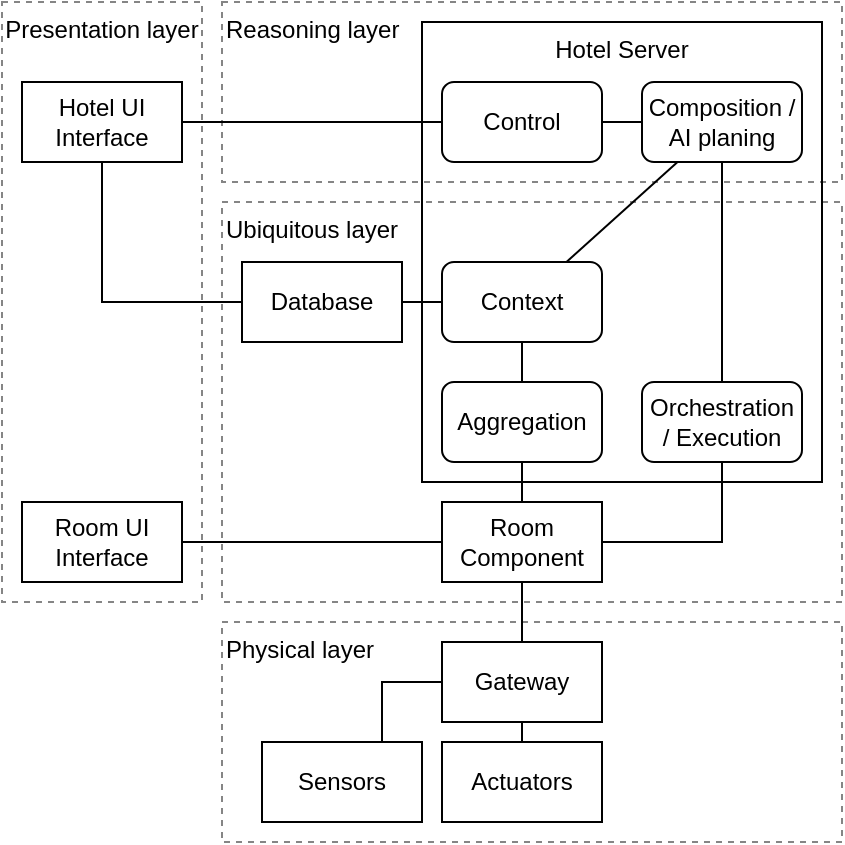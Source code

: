 <mxfile version="13.0.3" type="device" pages="5"><diagram id="lyPZ77IsRPHJVTiaPUln" name="Proposal"><mxGraphModel dx="2062" dy="1182" grid="1" gridSize="10" guides="1" tooltips="1" connect="1" arrows="1" fold="1" page="1" pageScale="1" pageWidth="827" pageHeight="1169" math="0" shadow="0"><root><mxCell id="0"/><mxCell id="1" parent="0"/><mxCell id="Qre_pymLFukdnwfcqROe-35" value="&lt;span&gt;Ubiquitous layer&lt;/span&gt;" style="rounded=0;whiteSpace=wrap;html=1;dashed=1;fillColor=none;verticalAlign=top;align=left;strokeColor=#858585;" parent="1" vertex="1"><mxGeometry x="300" y="350" width="310" height="200" as="geometry"/></mxCell><mxCell id="Qre_pymLFukdnwfcqROe-36" value="&lt;span&gt;Physical layer&lt;/span&gt;" style="rounded=0;whiteSpace=wrap;html=1;dashed=1;fillColor=none;verticalAlign=top;align=left;strokeColor=#858585;" parent="1" vertex="1"><mxGeometry x="300" y="560" width="310" height="110" as="geometry"/></mxCell><mxCell id="Qre_pymLFukdnwfcqROe-33" value="&lt;span&gt;Reasoning layer&lt;/span&gt;" style="rounded=0;whiteSpace=wrap;html=1;dashed=1;fillColor=none;verticalAlign=top;align=left;strokeColor=#858585;" parent="1" vertex="1"><mxGeometry x="300" y="250" width="310" height="90" as="geometry"/></mxCell><mxCell id="Qre_pymLFukdnwfcqROe-32" value="Presentation layer" style="rounded=0;whiteSpace=wrap;html=1;dashed=1;fillColor=none;verticalAlign=top;strokeColor=#858585;" parent="1" vertex="1"><mxGeometry x="190" y="250" width="100" height="300" as="geometry"/></mxCell><mxCell id="lFUBwpjk8AFWER0EkKu1-2" style="rounded=0;orthogonalLoop=1;jettySize=auto;html=1;endArrow=none;endFill=0;edgeStyle=elbowEdgeStyle;" parent="1" source="Qre_pymLFukdnwfcqROe-1" target="Qre_pymLFukdnwfcqROe-17" edge="1"><mxGeometry relative="1" as="geometry"><Array as="points"><mxPoint x="240" y="360"/></Array></mxGeometry></mxCell><mxCell id="Qre_pymLFukdnwfcqROe-1" value="Hotel UI Interface" style="rounded=0;whiteSpace=wrap;html=1;" parent="1" vertex="1"><mxGeometry x="200" y="290" width="80" height="40" as="geometry"/></mxCell><mxCell id="Qre_pymLFukdnwfcqROe-19" style="edgeStyle=none;rounded=0;orthogonalLoop=1;jettySize=auto;html=1;endArrow=none;endFill=0;" parent="1" source="wf_uPHxXqZzL0IlEaJ34-2" target="Qre_pymLFukdnwfcqROe-1" edge="1"><mxGeometry relative="1" as="geometry"/></mxCell><mxCell id="Qre_pymLFukdnwfcqROe-3" value="Hotel Server" style="rounded=0;whiteSpace=wrap;html=1;verticalAlign=top;fillColor=none;" parent="1" vertex="1"><mxGeometry x="400" y="260" width="200" height="230" as="geometry"/></mxCell><mxCell id="Qre_pymLFukdnwfcqROe-4" value="Gateway" style="rounded=0;whiteSpace=wrap;html=1;" parent="1" vertex="1"><mxGeometry x="410" y="570" width="80" height="40" as="geometry"/></mxCell><mxCell id="Qre_pymLFukdnwfcqROe-18" style="edgeStyle=none;rounded=0;orthogonalLoop=1;jettySize=auto;html=1;endArrow=none;endFill=0;" parent="1" source="lFUBwpjk8AFWER0EkKu1-7" target="wf_uPHxXqZzL0IlEaJ34-1" edge="1"><mxGeometry relative="1" as="geometry"><mxPoint x="518.333" y="440" as="sourcePoint"/></mxGeometry></mxCell><mxCell id="Qre_pymLFukdnwfcqROe-14" style="edgeStyle=none;rounded=0;orthogonalLoop=1;jettySize=auto;html=1;endArrow=none;endFill=0;" parent="1" source="Qre_pymLFukdnwfcqROe-6" target="lFUBwpjk8AFWER0EkKu1-7" edge="1"><mxGeometry relative="1" as="geometry"><mxPoint x="535" y="480" as="targetPoint"/></mxGeometry></mxCell><mxCell id="Qre_pymLFukdnwfcqROe-15" style="edgeStyle=none;rounded=0;orthogonalLoop=1;jettySize=auto;html=1;endArrow=none;endFill=0;" parent="1" source="Qre_pymLFukdnwfcqROe-6" target="Qre_pymLFukdnwfcqROe-4" edge="1"><mxGeometry relative="1" as="geometry"/></mxCell><mxCell id="Qre_pymLFukdnwfcqROe-6" value="Room Component" style="rounded=0;whiteSpace=wrap;html=1;" parent="1" vertex="1"><mxGeometry x="410" y="500" width="80" height="40" as="geometry"/></mxCell><mxCell id="Qre_pymLFukdnwfcqROe-12" style="rounded=0;orthogonalLoop=1;jettySize=auto;html=1;endArrow=none;endFill=0;edgeStyle=elbowEdgeStyle;" parent="1" source="Qre_pymLFukdnwfcqROe-7" target="Qre_pymLFukdnwfcqROe-6" edge="1"><mxGeometry relative="1" as="geometry"><Array as="points"><mxPoint x="340" y="520"/></Array></mxGeometry></mxCell><mxCell id="Qre_pymLFukdnwfcqROe-7" value="Room UI Interface" style="rounded=0;whiteSpace=wrap;html=1;" parent="1" vertex="1"><mxGeometry x="200" y="500" width="80" height="40" as="geometry"/></mxCell><mxCell id="Qre_pymLFukdnwfcqROe-10" style="rounded=0;orthogonalLoop=1;jettySize=auto;html=1;endArrow=none;endFill=0;edgeStyle=elbowEdgeStyle;" parent="1" source="Qre_pymLFukdnwfcqROe-8" target="Qre_pymLFukdnwfcqROe-4" edge="1"><mxGeometry relative="1" as="geometry"><Array as="points"><mxPoint x="380" y="590"/></Array></mxGeometry></mxCell><mxCell id="Qre_pymLFukdnwfcqROe-8" value="Sensors" style="rounded=0;whiteSpace=wrap;html=1;" parent="1" vertex="1"><mxGeometry x="320" y="620" width="80" height="40" as="geometry"/></mxCell><mxCell id="Qre_pymLFukdnwfcqROe-11" style="rounded=0;orthogonalLoop=1;jettySize=auto;html=1;endArrow=none;endFill=0;" parent="1" source="Qre_pymLFukdnwfcqROe-9" target="Qre_pymLFukdnwfcqROe-4" edge="1"><mxGeometry relative="1" as="geometry"/></mxCell><mxCell id="Qre_pymLFukdnwfcqROe-9" value="Actuators" style="rounded=0;whiteSpace=wrap;html=1;" parent="1" vertex="1"><mxGeometry x="410" y="620" width="80" height="40" as="geometry"/></mxCell><mxCell id="Qre_pymLFukdnwfcqROe-20" style="edgeStyle=none;rounded=0;orthogonalLoop=1;jettySize=auto;html=1;endArrow=none;endFill=0;" parent="1" source="Qre_pymLFukdnwfcqROe-17" target="wf_uPHxXqZzL0IlEaJ34-1" edge="1"><mxGeometry relative="1" as="geometry"/></mxCell><mxCell id="Qre_pymLFukdnwfcqROe-17" value="Database" style="rounded=0;whiteSpace=wrap;html=1;" parent="1" vertex="1"><mxGeometry x="310" y="380" width="80" height="40" as="geometry"/></mxCell><mxCell id="lFUBwpjk8AFWER0EkKu1-3" style="edgeStyle=none;rounded=0;orthogonalLoop=1;jettySize=auto;html=1;endArrow=none;endFill=0;" parent="1" source="wf_uPHxXqZzL0IlEaJ34-1" target="wf_uPHxXqZzL0IlEaJ34-3" edge="1"><mxGeometry relative="1" as="geometry"/></mxCell><mxCell id="wf_uPHxXqZzL0IlEaJ34-1" value="Context" style="rounded=1;whiteSpace=wrap;html=1;fillColor=#ffffff;" parent="1" vertex="1"><mxGeometry x="410" y="380" width="80" height="40" as="geometry"/></mxCell><mxCell id="lFUBwpjk8AFWER0EkKu1-4" style="edgeStyle=none;rounded=0;orthogonalLoop=1;jettySize=auto;html=1;endArrow=none;endFill=0;" parent="1" source="wf_uPHxXqZzL0IlEaJ34-2" target="wf_uPHxXqZzL0IlEaJ34-3" edge="1"><mxGeometry relative="1" as="geometry"/></mxCell><mxCell id="wf_uPHxXqZzL0IlEaJ34-2" value="Control" style="rounded=1;whiteSpace=wrap;html=1;fillColor=#ffffff;" parent="1" vertex="1"><mxGeometry x="410" y="290" width="80" height="40" as="geometry"/></mxCell><mxCell id="lFUBwpjk8AFWER0EkKu1-5" style="edgeStyle=none;rounded=0;orthogonalLoop=1;jettySize=auto;html=1;endArrow=none;endFill=0;" parent="1" source="wf_uPHxXqZzL0IlEaJ34-3" target="wf_uPHxXqZzL0IlEaJ34-4" edge="1"><mxGeometry relative="1" as="geometry"/></mxCell><mxCell id="wf_uPHxXqZzL0IlEaJ34-3" value="Composition /&lt;br&gt;AI planing" style="rounded=1;whiteSpace=wrap;html=1;fillColor=#ffffff;" parent="1" vertex="1"><mxGeometry x="510" y="290" width="80" height="40" as="geometry"/></mxCell><mxCell id="lFUBwpjk8AFWER0EkKu1-6" style="edgeStyle=elbowEdgeStyle;rounded=0;orthogonalLoop=1;jettySize=auto;html=1;endArrow=none;endFill=0;" parent="1" source="wf_uPHxXqZzL0IlEaJ34-4" target="Qre_pymLFukdnwfcqROe-6" edge="1"><mxGeometry relative="1" as="geometry"><mxPoint x="551.667" y="440" as="targetPoint"/><Array as="points"><mxPoint x="550" y="520"/></Array></mxGeometry></mxCell><mxCell id="wf_uPHxXqZzL0IlEaJ34-4" value="Orchestration / Execution" style="rounded=1;whiteSpace=wrap;html=1;fillColor=#ffffff;" parent="1" vertex="1"><mxGeometry x="510" y="440" width="80" height="40" as="geometry"/></mxCell><mxCell id="lFUBwpjk8AFWER0EkKu1-7" value="Aggregation" style="rounded=1;whiteSpace=wrap;html=1;fillColor=#ffffff;" parent="1" vertex="1"><mxGeometry x="410" y="440" width="80" height="40" as="geometry"/></mxCell></root></mxGraphModel></diagram><diagram name="Internal" id="92vUtl6U7c9O1Vz5biWp"><mxGraphModel dx="2062" dy="1182" grid="1" gridSize="10" guides="1" tooltips="1" connect="1" arrows="1" fold="1" page="1" pageScale="1" pageWidth="827" pageHeight="1169" math="0" shadow="0"><root><mxCell id="h0d11_r-i6pm2T4XJ7mh-0"/><mxCell id="h0d11_r-i6pm2T4XJ7mh-1" parent="h0d11_r-i6pm2T4XJ7mh-0"/><mxCell id="h0d11_r-i6pm2T4XJ7mh-9" value="&lt;font style=&quot;font-size: 20px&quot; color=&quot;#ac0000&quot;&gt;Hotel Server&lt;/font&gt;" style="rounded=0;whiteSpace=wrap;html=1;verticalAlign=top;fillColor=none;dashed=1;align=left;strokeColor=#AC0000;strokeWidth=2;" parent="h0d11_r-i6pm2T4XJ7mh-1" vertex="1"><mxGeometry x="400" y="140" width="200" height="210" as="geometry"/></mxCell><mxCell id="rkpaCFOXRsGtwHxlak1y-5" value="&lt;font style=&quot;font-size: 20px&quot; color=&quot;#ac0000&quot;&gt;container&lt;/font&gt;" style="rounded=0;whiteSpace=wrap;html=1;fillColor=none;dashed=1;strokeColor=#AC0000;strokeWidth=2;align=left;verticalAlign=top;" parent="h0d11_r-i6pm2T4XJ7mh-1" vertex="1"><mxGeometry x="260" y="140" width="100" height="150" as="geometry"/></mxCell><mxCell id="rkpaCFOXRsGtwHxlak1y-4" value="&lt;font style=&quot;font-size: 20px&quot; color=&quot;#ac0000&quot;&gt;container&lt;/font&gt;" style="rounded=0;whiteSpace=wrap;html=1;fillColor=none;dashed=1;strokeColor=#AC0000;strokeWidth=2;align=left;verticalAlign=top;" parent="h0d11_r-i6pm2T4XJ7mh-1" vertex="1"><mxGeometry x="260" y="360" width="100" height="90" as="geometry"/></mxCell><mxCell id="rkpaCFOXRsGtwHxlak1y-1" value="&lt;font style=&quot;font-size: 20px&quot; color=&quot;#ac0000&quot;&gt;container&lt;/font&gt;" style="rounded=0;whiteSpace=wrap;html=1;fillColor=none;dashed=1;strokeColor=#AC0000;strokeWidth=2;align=left;verticalAlign=top;" parent="h0d11_r-i6pm2T4XJ7mh-1" vertex="1"><mxGeometry x="10" y="260" width="160" height="290" as="geometry"/></mxCell><mxCell id="h0d11_r-i6pm2T4XJ7mh-6" style="rounded=0;orthogonalLoop=1;jettySize=auto;html=1;endArrow=none;endFill=0;edgeStyle=elbowEdgeStyle;" parent="h0d11_r-i6pm2T4XJ7mh-1" source="h0d11_r-i6pm2T4XJ7mh-7" target="h0d11_r-i6pm2T4XJ7mh-22" edge="1"><mxGeometry relative="1" as="geometry"><Array as="points"><mxPoint x="310" y="220"/></Array></mxGeometry></mxCell><mxCell id="h0d11_r-i6pm2T4XJ7mh-7" value="Hotel UI Interface" style="rounded=0;whiteSpace=wrap;html=1;" parent="h0d11_r-i6pm2T4XJ7mh-1" vertex="1"><mxGeometry x="270" y="180" width="80" height="40" as="geometry"/></mxCell><mxCell id="h0d11_r-i6pm2T4XJ7mh-8" style="edgeStyle=none;rounded=0;orthogonalLoop=1;jettySize=auto;html=1;endArrow=none;endFill=0;" parent="h0d11_r-i6pm2T4XJ7mh-1" source="h0d11_r-i6pm2T4XJ7mh-26" target="h0d11_r-i6pm2T4XJ7mh-7" edge="1"><mxGeometry relative="1" as="geometry"/></mxCell><mxCell id="h0d11_r-i6pm2T4XJ7mh-10" value="Gateway" style="rounded=0;whiteSpace=wrap;html=1;" parent="h0d11_r-i6pm2T4XJ7mh-1" vertex="1"><mxGeometry x="410" y="560" width="80" height="40" as="geometry"/></mxCell><mxCell id="h0d11_r-i6pm2T4XJ7mh-11" style="edgeStyle=none;rounded=0;orthogonalLoop=1;jettySize=auto;html=1;endArrow=none;endFill=0;" parent="h0d11_r-i6pm2T4XJ7mh-1" source="h0d11_r-i6pm2T4XJ7mh-31" target="h0d11_r-i6pm2T4XJ7mh-24" edge="1"><mxGeometry relative="1" as="geometry"><mxPoint x="518.333" y="300" as="sourcePoint"/></mxGeometry></mxCell><mxCell id="h0d11_r-i6pm2T4XJ7mh-12" style="edgeStyle=none;rounded=0;orthogonalLoop=1;jettySize=auto;html=1;endArrow=none;endFill=0;" parent="h0d11_r-i6pm2T4XJ7mh-1" source="h0d11_r-i6pm2T4XJ7mh-14" target="h0d11_r-i6pm2T4XJ7mh-31" edge="1"><mxGeometry relative="1" as="geometry"><mxPoint x="535" y="480" as="targetPoint"/></mxGeometry></mxCell><mxCell id="h0d11_r-i6pm2T4XJ7mh-13" style="edgeStyle=none;rounded=0;orthogonalLoop=1;jettySize=auto;html=1;endArrow=none;endFill=0;" parent="h0d11_r-i6pm2T4XJ7mh-1" source="h0d11_r-i6pm2T4XJ7mh-14" target="h0d11_r-i6pm2T4XJ7mh-10" edge="1"><mxGeometry relative="1" as="geometry"/></mxCell><mxCell id="h0d11_r-i6pm2T4XJ7mh-14" value="Room Component" style="rounded=0;whiteSpace=wrap;html=1;" parent="h0d11_r-i6pm2T4XJ7mh-1" vertex="1"><mxGeometry x="410" y="500" width="80" height="40" as="geometry"/></mxCell><mxCell id="h0d11_r-i6pm2T4XJ7mh-15" style="rounded=0;orthogonalLoop=1;jettySize=auto;html=1;endArrow=none;endFill=0;edgeStyle=elbowEdgeStyle;" parent="h0d11_r-i6pm2T4XJ7mh-1" source="h0d11_r-i6pm2T4XJ7mh-16" target="h0d11_r-i6pm2T4XJ7mh-14" edge="1"><mxGeometry relative="1" as="geometry"><Array as="points"><mxPoint x="340" y="520"/></Array></mxGeometry></mxCell><mxCell id="h0d11_r-i6pm2T4XJ7mh-16" value="Room UI Interface" style="rounded=0;whiteSpace=wrap;html=1;" parent="h0d11_r-i6pm2T4XJ7mh-1" vertex="1"><mxGeometry x="280" y="500" width="80" height="40" as="geometry"/></mxCell><mxCell id="h0d11_r-i6pm2T4XJ7mh-17" style="rounded=0;orthogonalLoop=1;jettySize=auto;html=1;endArrow=none;endFill=0;edgeStyle=elbowEdgeStyle;" parent="h0d11_r-i6pm2T4XJ7mh-1" source="h0d11_r-i6pm2T4XJ7mh-18" target="h0d11_r-i6pm2T4XJ7mh-10" edge="1"><mxGeometry relative="1" as="geometry"><Array as="points"><mxPoint x="240" y="580"/><mxPoint x="240" y="590"/></Array></mxGeometry></mxCell><mxCell id="h0d11_r-i6pm2T4XJ7mh-33" value="" style="edgeStyle=elbowEdgeStyle;rounded=0;orthogonalLoop=1;jettySize=auto;html=1;fillColor=#FFFFFF;strokeColor=#000000;" parent="h0d11_r-i6pm2T4XJ7mh-1" source="h0d11_r-i6pm2T4XJ7mh-57" target="h0d11_r-i6pm2T4XJ7mh-32" edge="1"><mxGeometry relative="1" as="geometry"><Array as="points"><mxPoint x="370" y="750"/></Array></mxGeometry></mxCell><mxCell id="h0d11_r-i6pm2T4XJ7mh-35" style="edgeStyle=elbowEdgeStyle;rounded=0;orthogonalLoop=1;jettySize=auto;html=1;" parent="h0d11_r-i6pm2T4XJ7mh-1" source="h0d11_r-i6pm2T4XJ7mh-57" target="h0d11_r-i6pm2T4XJ7mh-34" edge="1"><mxGeometry relative="1" as="geometry"><Array as="points"><mxPoint x="370" y="800"/><mxPoint x="370" y="820"/></Array></mxGeometry></mxCell><mxCell id="h0d11_r-i6pm2T4XJ7mh-39" style="edgeStyle=elbowEdgeStyle;rounded=0;orthogonalLoop=1;jettySize=auto;html=1;" parent="h0d11_r-i6pm2T4XJ7mh-1" source="h0d11_r-i6pm2T4XJ7mh-57" target="h0d11_r-i6pm2T4XJ7mh-36" edge="1"><mxGeometry relative="1" as="geometry"><Array as="points"><mxPoint x="370" y="850"/></Array></mxGeometry></mxCell><mxCell id="h0d11_r-i6pm2T4XJ7mh-40" style="edgeStyle=elbowEdgeStyle;rounded=0;orthogonalLoop=1;jettySize=auto;html=1;fillColor=#0050AE;strokeColor=#0050AE;" parent="h0d11_r-i6pm2T4XJ7mh-1" source="h0d11_r-i6pm2T4XJ7mh-56" target="h0d11_r-i6pm2T4XJ7mh-37" edge="1"><mxGeometry relative="1" as="geometry"><Array as="points"><mxPoint x="380" y="700"/></Array></mxGeometry></mxCell><mxCell id="h0d11_r-i6pm2T4XJ7mh-41" style="edgeStyle=elbowEdgeStyle;rounded=0;orthogonalLoop=1;jettySize=auto;html=1;" parent="h0d11_r-i6pm2T4XJ7mh-1" source="h0d11_r-i6pm2T4XJ7mh-57" target="h0d11_r-i6pm2T4XJ7mh-38" edge="1"><mxGeometry relative="1" as="geometry"><Array as="points"><mxPoint x="370" y="900"/></Array></mxGeometry></mxCell><mxCell id="h0d11_r-i6pm2T4XJ7mh-53" style="edgeStyle=elbowEdgeStyle;rounded=0;orthogonalLoop=1;jettySize=auto;html=1;" parent="h0d11_r-i6pm2T4XJ7mh-1" source="h0d11_r-i6pm2T4XJ7mh-57" target="h0d11_r-i6pm2T4XJ7mh-52" edge="1"><mxGeometry relative="1" as="geometry"><Array as="points"><mxPoint x="370" y="850"/></Array></mxGeometry></mxCell><mxCell id="h0d11_r-i6pm2T4XJ7mh-58" style="edgeStyle=elbowEdgeStyle;rounded=0;orthogonalLoop=1;jettySize=auto;html=1;" parent="h0d11_r-i6pm2T4XJ7mh-1" source="h0d11_r-i6pm2T4XJ7mh-18" target="h0d11_r-i6pm2T4XJ7mh-56" edge="1"><mxGeometry relative="1" as="geometry"><Array as="points"><mxPoint x="240" y="700"/></Array></mxGeometry></mxCell><mxCell id="h0d11_r-i6pm2T4XJ7mh-59" style="edgeStyle=elbowEdgeStyle;rounded=0;orthogonalLoop=1;jettySize=auto;html=1;" parent="h0d11_r-i6pm2T4XJ7mh-1" source="h0d11_r-i6pm2T4XJ7mh-18" target="h0d11_r-i6pm2T4XJ7mh-57" edge="1"><mxGeometry relative="1" as="geometry"><Array as="points"><mxPoint x="240" y="800"/></Array></mxGeometry></mxCell><mxCell id="h0d11_r-i6pm2T4XJ7mh-18" value="Sensors" style="rounded=0;whiteSpace=wrap;html=1;" parent="h0d11_r-i6pm2T4XJ7mh-1" vertex="1"><mxGeometry x="200" y="600" width="80" height="40" as="geometry"/></mxCell><mxCell id="h0d11_r-i6pm2T4XJ7mh-32" value="lighting" style="rounded=0;whiteSpace=wrap;html=1;" parent="h0d11_r-i6pm2T4XJ7mh-1" vertex="1"><mxGeometry x="400" y="730" width="80" height="40" as="geometry"/></mxCell><mxCell id="h0d11_r-i6pm2T4XJ7mh-19" style="rounded=0;orthogonalLoop=1;jettySize=auto;html=1;endArrow=none;endFill=0;edgeStyle=elbowEdgeStyle;" parent="h0d11_r-i6pm2T4XJ7mh-1" source="h0d11_r-i6pm2T4XJ7mh-20" target="h0d11_r-i6pm2T4XJ7mh-10" edge="1"><mxGeometry relative="1" as="geometry"><Array as="points"><mxPoint x="560" y="580"/><mxPoint x="560" y="590"/><mxPoint x="530" y="590"/></Array></mxGeometry></mxCell><mxCell id="h0d11_r-i6pm2T4XJ7mh-43" style="edgeStyle=elbowEdgeStyle;rounded=0;orthogonalLoop=1;jettySize=auto;html=1;" parent="h0d11_r-i6pm2T4XJ7mh-1" source="h0d11_r-i6pm2T4XJ7mh-61" target="h0d11_r-i6pm2T4XJ7mh-42" edge="1"><mxGeometry relative="1" as="geometry"><Array as="points"><mxPoint x="690" y="750"/><mxPoint x="690" y="770"/><mxPoint x="680" y="800"/><mxPoint x="690" y="820"/></Array></mxGeometry></mxCell><mxCell id="h0d11_r-i6pm2T4XJ7mh-48" style="edgeStyle=elbowEdgeStyle;rounded=0;orthogonalLoop=1;jettySize=auto;html=1;" parent="h0d11_r-i6pm2T4XJ7mh-1" source="h0d11_r-i6pm2T4XJ7mh-61" target="h0d11_r-i6pm2T4XJ7mh-44" edge="1"><mxGeometry relative="1" as="geometry"><Array as="points"><mxPoint x="700" y="800"/><mxPoint x="690" y="850"/><mxPoint x="690" y="870"/></Array></mxGeometry></mxCell><mxCell id="h0d11_r-i6pm2T4XJ7mh-49" style="edgeStyle=elbowEdgeStyle;rounded=0;orthogonalLoop=1;jettySize=auto;html=1;fillColor=#FFFFFF;strokeColor=#000000;" parent="h0d11_r-i6pm2T4XJ7mh-1" source="h0d11_r-i6pm2T4XJ7mh-61" target="h0d11_r-i6pm2T4XJ7mh-45" edge="1"><mxGeometry relative="1" as="geometry"><Array as="points"><mxPoint x="690" y="800"/><mxPoint x="690" y="740"/></Array></mxGeometry></mxCell><mxCell id="h0d11_r-i6pm2T4XJ7mh-50" style="edgeStyle=elbowEdgeStyle;rounded=0;orthogonalLoop=1;jettySize=auto;html=1;fillColor=#0050AE;strokeColor=#0050AE;" parent="h0d11_r-i6pm2T4XJ7mh-1" source="h0d11_r-i6pm2T4XJ7mh-60" target="h0d11_r-i6pm2T4XJ7mh-46" edge="1"><mxGeometry relative="1" as="geometry"><Array as="points"><mxPoint x="700" y="700"/><mxPoint x="530" y="745"/></Array></mxGeometry></mxCell><mxCell id="h0d11_r-i6pm2T4XJ7mh-51" style="edgeStyle=elbowEdgeStyle;rounded=0;orthogonalLoop=1;jettySize=auto;html=1;" parent="h0d11_r-i6pm2T4XJ7mh-1" source="h0d11_r-i6pm2T4XJ7mh-61" target="h0d11_r-i6pm2T4XJ7mh-47" edge="1"><mxGeometry relative="1" as="geometry"><Array as="points"><mxPoint x="690" y="900"/><mxPoint x="690" y="890"/><mxPoint x="690" y="930"/><mxPoint x="680" y="940"/></Array></mxGeometry></mxCell><mxCell id="h0d11_r-i6pm2T4XJ7mh-55" style="edgeStyle=elbowEdgeStyle;rounded=0;orthogonalLoop=1;jettySize=auto;html=1;" parent="h0d11_r-i6pm2T4XJ7mh-1" source="h0d11_r-i6pm2T4XJ7mh-61" target="h0d11_r-i6pm2T4XJ7mh-54" edge="1"><mxGeometry relative="1" as="geometry"><Array as="points"><mxPoint x="690" y="950"/></Array></mxGeometry></mxCell><mxCell id="h0d11_r-i6pm2T4XJ7mh-62" style="edgeStyle=elbowEdgeStyle;rounded=0;orthogonalLoop=1;jettySize=auto;html=1;" parent="h0d11_r-i6pm2T4XJ7mh-1" source="h0d11_r-i6pm2T4XJ7mh-20" target="h0d11_r-i6pm2T4XJ7mh-60" edge="1"><mxGeometry relative="1" as="geometry"><Array as="points"><mxPoint x="560" y="700"/></Array></mxGeometry></mxCell><mxCell id="h0d11_r-i6pm2T4XJ7mh-63" style="edgeStyle=elbowEdgeStyle;rounded=0;orthogonalLoop=1;jettySize=auto;html=1;" parent="h0d11_r-i6pm2T4XJ7mh-1" source="h0d11_r-i6pm2T4XJ7mh-20" target="h0d11_r-i6pm2T4XJ7mh-61" edge="1"><mxGeometry relative="1" as="geometry"><Array as="points"><mxPoint x="560" y="800"/><mxPoint x="560" y="810"/></Array></mxGeometry></mxCell><mxCell id="h0d11_r-i6pm2T4XJ7mh-20" value="Actuators" style="rounded=0;whiteSpace=wrap;html=1;" parent="h0d11_r-i6pm2T4XJ7mh-1" vertex="1"><mxGeometry x="520" y="600" width="80" height="40" as="geometry"/></mxCell><mxCell id="h0d11_r-i6pm2T4XJ7mh-21" style="edgeStyle=none;rounded=0;orthogonalLoop=1;jettySize=auto;html=1;endArrow=none;endFill=0;" parent="h0d11_r-i6pm2T4XJ7mh-1" source="h0d11_r-i6pm2T4XJ7mh-22" target="h0d11_r-i6pm2T4XJ7mh-24" edge="1"><mxGeometry relative="1" as="geometry"/></mxCell><mxCell id="h0d11_r-i6pm2T4XJ7mh-22" value="Database" style="rounded=0;whiteSpace=wrap;html=1;" parent="h0d11_r-i6pm2T4XJ7mh-1" vertex="1"><mxGeometry x="270" y="240" width="80" height="40" as="geometry"/></mxCell><mxCell id="h0d11_r-i6pm2T4XJ7mh-23" style="edgeStyle=none;rounded=0;orthogonalLoop=1;jettySize=auto;html=1;endArrow=none;endFill=0;" parent="h0d11_r-i6pm2T4XJ7mh-1" source="h0d11_r-i6pm2T4XJ7mh-24" target="h0d11_r-i6pm2T4XJ7mh-28" edge="1"><mxGeometry relative="1" as="geometry"/></mxCell><mxCell id="h0d11_r-i6pm2T4XJ7mh-24" value="Context" style="rounded=1;whiteSpace=wrap;html=1;fillColor=#ffffff;" parent="h0d11_r-i6pm2T4XJ7mh-1" vertex="1"><mxGeometry x="410" y="240" width="80" height="40" as="geometry"/></mxCell><mxCell id="h0d11_r-i6pm2T4XJ7mh-25" style="edgeStyle=none;rounded=0;orthogonalLoop=1;jettySize=auto;html=1;endArrow=none;endFill=0;" parent="h0d11_r-i6pm2T4XJ7mh-1" source="h0d11_r-i6pm2T4XJ7mh-26" target="h0d11_r-i6pm2T4XJ7mh-28" edge="1"><mxGeometry relative="1" as="geometry"/></mxCell><mxCell id="h0d11_r-i6pm2T4XJ7mh-26" value="Control" style="rounded=1;whiteSpace=wrap;html=1;fillColor=#ffffff;" parent="h0d11_r-i6pm2T4XJ7mh-1" vertex="1"><mxGeometry x="410" y="180" width="80" height="40" as="geometry"/></mxCell><mxCell id="h0d11_r-i6pm2T4XJ7mh-27" style="edgeStyle=none;rounded=0;orthogonalLoop=1;jettySize=auto;html=1;endArrow=none;endFill=0;" parent="h0d11_r-i6pm2T4XJ7mh-1" source="h0d11_r-i6pm2T4XJ7mh-28" target="h0d11_r-i6pm2T4XJ7mh-30" edge="1"><mxGeometry relative="1" as="geometry"/></mxCell><mxCell id="h0d11_r-i6pm2T4XJ7mh-28" value="Composition /&lt;br&gt;AI planing" style="rounded=1;whiteSpace=wrap;html=1;fillColor=#ffffff;" parent="h0d11_r-i6pm2T4XJ7mh-1" vertex="1"><mxGeometry x="510" y="180" width="80" height="40" as="geometry"/></mxCell><mxCell id="h0d11_r-i6pm2T4XJ7mh-29" style="edgeStyle=elbowEdgeStyle;rounded=0;orthogonalLoop=1;jettySize=auto;html=1;endArrow=none;endFill=0;" parent="h0d11_r-i6pm2T4XJ7mh-1" source="h0d11_r-i6pm2T4XJ7mh-30" target="h0d11_r-i6pm2T4XJ7mh-14" edge="1"><mxGeometry relative="1" as="geometry"><mxPoint x="551.667" y="440" as="targetPoint"/><Array as="points"><mxPoint x="550" y="520"/></Array></mxGeometry></mxCell><mxCell id="h0d11_r-i6pm2T4XJ7mh-76" style="edgeStyle=none;rounded=0;orthogonalLoop=1;jettySize=auto;html=1;endArrow=none;endFill=0;" parent="h0d11_r-i6pm2T4XJ7mh-1" source="h0d11_r-i6pm2T4XJ7mh-30" target="h0d11_r-i6pm2T4XJ7mh-74" edge="1"><mxGeometry relative="1" as="geometry"/></mxCell><mxCell id="h0d11_r-i6pm2T4XJ7mh-30" value="Orchestration / Execution" style="rounded=1;whiteSpace=wrap;html=1;fillColor=#ffffff;" parent="h0d11_r-i6pm2T4XJ7mh-1" vertex="1"><mxGeometry x="510" y="300" width="80" height="40" as="geometry"/></mxCell><mxCell id="h0d11_r-i6pm2T4XJ7mh-66" style="rounded=0;orthogonalLoop=1;jettySize=auto;html=1;endArrow=none;endFill=0;" parent="h0d11_r-i6pm2T4XJ7mh-1" source="h0d11_r-i6pm2T4XJ7mh-31" target="h0d11_r-i6pm2T4XJ7mh-64" edge="1"><mxGeometry relative="1" as="geometry"/></mxCell><mxCell id="h0d11_r-i6pm2T4XJ7mh-31" value="Aggregation" style="rounded=1;whiteSpace=wrap;html=1;fillColor=#ffffff;" parent="h0d11_r-i6pm2T4XJ7mh-1" vertex="1"><mxGeometry x="410" y="300" width="80" height="40" as="geometry"/></mxCell><mxCell id="h0d11_r-i6pm2T4XJ7mh-34" value="heating" style="rounded=0;whiteSpace=wrap;html=1;" parent="h0d11_r-i6pm2T4XJ7mh-1" vertex="1"><mxGeometry x="400" y="780" width="80" height="40" as="geometry"/></mxCell><mxCell id="h0d11_r-i6pm2T4XJ7mh-36" value="ventilation" style="rounded=0;whiteSpace=wrap;html=1;" parent="h0d11_r-i6pm2T4XJ7mh-1" vertex="1"><mxGeometry x="400" y="830" width="80" height="40" as="geometry"/></mxCell><mxCell id="h0d11_r-i6pm2T4XJ7mh-37" value="card reader" style="rounded=0;whiteSpace=wrap;html=1;" parent="h0d11_r-i6pm2T4XJ7mh-1" vertex="1"><mxGeometry x="400" y="680" width="80" height="40" as="geometry"/></mxCell><mxCell id="h0d11_r-i6pm2T4XJ7mh-38" value="water preasure" style="rounded=0;whiteSpace=wrap;html=1;" parent="h0d11_r-i6pm2T4XJ7mh-1" vertex="1"><mxGeometry x="400" y="930" width="80" height="40" as="geometry"/></mxCell><mxCell id="h0d11_r-i6pm2T4XJ7mh-42" value="blinds" style="rounded=0;whiteSpace=wrap;html=1;" parent="h0d11_r-i6pm2T4XJ7mh-1" vertex="1"><mxGeometry x="720" y="730" width="80" height="40" as="geometry"/></mxCell><mxCell id="h0d11_r-i6pm2T4XJ7mh-44" value="air conditioning" style="rounded=0;whiteSpace=wrap;html=1;" parent="h0d11_r-i6pm2T4XJ7mh-1" vertex="1"><mxGeometry x="720" y="780" width="80" height="40" as="geometry"/></mxCell><mxCell id="h0d11_r-i6pm2T4XJ7mh-45" value="window state" style="rounded=0;whiteSpace=wrap;html=1;" parent="h0d11_r-i6pm2T4XJ7mh-1" vertex="1"><mxGeometry x="720" y="830" width="80" height="40" as="geometry"/></mxCell><mxCell id="h0d11_r-i6pm2T4XJ7mh-46" value="access card" style="rounded=0;whiteSpace=wrap;html=1;" parent="h0d11_r-i6pm2T4XJ7mh-1" vertex="1"><mxGeometry x="720" y="680" width="80" height="40" as="geometry"/></mxCell><mxCell id="h0d11_r-i6pm2T4XJ7mh-47" value="speaker" style="rounded=0;whiteSpace=wrap;html=1;" parent="h0d11_r-i6pm2T4XJ7mh-1" vertex="1"><mxGeometry x="720" y="880" width="80" height="40" as="geometry"/></mxCell><mxCell id="h0d11_r-i6pm2T4XJ7mh-52" value="sound intensity" style="rounded=0;whiteSpace=wrap;html=1;align=center;" parent="h0d11_r-i6pm2T4XJ7mh-1" vertex="1"><mxGeometry x="400" y="880" width="80" height="40" as="geometry"/></mxCell><mxCell id="h0d11_r-i6pm2T4XJ7mh-54" value="water gate" style="rounded=0;whiteSpace=wrap;html=1;" parent="h0d11_r-i6pm2T4XJ7mh-1" vertex="1"><mxGeometry x="720" y="930" width="80" height="40" as="geometry"/></mxCell><mxCell id="h0d11_r-i6pm2T4XJ7mh-56" value="binary" style="rounded=0;whiteSpace=wrap;html=1;" parent="h0d11_r-i6pm2T4XJ7mh-1" vertex="1"><mxGeometry x="280" y="680" width="80" height="40" as="geometry"/></mxCell><mxCell id="h0d11_r-i6pm2T4XJ7mh-57" value="range" style="rounded=0;whiteSpace=wrap;html=1;" parent="h0d11_r-i6pm2T4XJ7mh-1" vertex="1"><mxGeometry x="280" y="780" width="80" height="40" as="geometry"/></mxCell><mxCell id="h0d11_r-i6pm2T4XJ7mh-60" value="binary" style="rounded=0;whiteSpace=wrap;html=1;" parent="h0d11_r-i6pm2T4XJ7mh-1" vertex="1"><mxGeometry x="600" y="680" width="80" height="40" as="geometry"/></mxCell><mxCell id="h0d11_r-i6pm2T4XJ7mh-61" value="range" style="rounded=0;whiteSpace=wrap;html=1;" parent="h0d11_r-i6pm2T4XJ7mh-1" vertex="1"><mxGeometry x="600" y="780" width="80" height="40" as="geometry"/></mxCell><mxCell id="h0d11_r-i6pm2T4XJ7mh-67" style="edgeStyle=elbowEdgeStyle;rounded=0;orthogonalLoop=1;jettySize=auto;html=1;endArrow=none;endFill=0;" parent="h0d11_r-i6pm2T4XJ7mh-1" source="h0d11_r-i6pm2T4XJ7mh-64" target="h0d11_r-i6pm2T4XJ7mh-65" edge="1"><mxGeometry relative="1" as="geometry"><Array as="points"><mxPoint x="60" y="370"/></Array></mxGeometry></mxCell><mxCell id="h0d11_r-i6pm2T4XJ7mh-69" style="edgeStyle=elbowEdgeStyle;rounded=0;orthogonalLoop=1;jettySize=auto;html=1;endArrow=none;endFill=0;" parent="h0d11_r-i6pm2T4XJ7mh-1" source="h0d11_r-i6pm2T4XJ7mh-64" target="h0d11_r-i6pm2T4XJ7mh-68" edge="1"><mxGeometry relative="1" as="geometry"><Array as="points"><mxPoint x="60" y="385"/></Array></mxGeometry></mxCell><mxCell id="h0d11_r-i6pm2T4XJ7mh-71" style="edgeStyle=elbowEdgeStyle;rounded=0;orthogonalLoop=1;jettySize=auto;html=1;endArrow=none;endFill=0;" parent="h0d11_r-i6pm2T4XJ7mh-1" source="h0d11_r-i6pm2T4XJ7mh-64" target="h0d11_r-i6pm2T4XJ7mh-70" edge="1"><mxGeometry relative="1" as="geometry"><Array as="points"><mxPoint x="60" y="420"/></Array></mxGeometry></mxCell><mxCell id="h0d11_r-i6pm2T4XJ7mh-73" style="edgeStyle=elbowEdgeStyle;rounded=0;orthogonalLoop=1;jettySize=auto;html=1;endArrow=none;endFill=0;" parent="h0d11_r-i6pm2T4XJ7mh-1" source="h0d11_r-i6pm2T4XJ7mh-64" target="h0d11_r-i6pm2T4XJ7mh-72" edge="1"><mxGeometry relative="1" as="geometry"><Array as="points"><mxPoint x="60" y="450"/></Array></mxGeometry></mxCell><mxCell id="h0d11_r-i6pm2T4XJ7mh-64" value="software based sensors" style="rounded=0;whiteSpace=wrap;html=1;" parent="h0d11_r-i6pm2T4XJ7mh-1" vertex="1"><mxGeometry x="20" y="300" width="120" height="40" as="geometry"/></mxCell><mxCell id="h0d11_r-i6pm2T4XJ7mh-65" value="weath api" style="rounded=0;whiteSpace=wrap;html=1;" parent="h0d11_r-i6pm2T4XJ7mh-1" vertex="1"><mxGeometry x="80" y="350" width="80" height="40" as="geometry"/></mxCell><mxCell id="h0d11_r-i6pm2T4XJ7mh-68" value="air quality api" style="rounded=0;whiteSpace=wrap;html=1;" parent="h0d11_r-i6pm2T4XJ7mh-1" vertex="1"><mxGeometry x="80" y="400" width="80" height="40" as="geometry"/></mxCell><mxCell id="h0d11_r-i6pm2T4XJ7mh-70" value="electricity api" style="rounded=0;whiteSpace=wrap;html=1;" parent="h0d11_r-i6pm2T4XJ7mh-1" vertex="1"><mxGeometry x="80" y="450" width="80" height="40" as="geometry"/></mxCell><mxCell id="h0d11_r-i6pm2T4XJ7mh-72" value="calender api" style="rounded=0;whiteSpace=wrap;html=1;" parent="h0d11_r-i6pm2T4XJ7mh-1" vertex="1"><mxGeometry x="80" y="500" width="80" height="40" as="geometry"/></mxCell><mxCell id="h0d11_r-i6pm2T4XJ7mh-75" style="rounded=0;orthogonalLoop=1;jettySize=auto;html=1;entryX=0.5;entryY=1;entryDx=0;entryDy=0;endArrow=none;endFill=0;" parent="h0d11_r-i6pm2T4XJ7mh-1" source="h0d11_r-i6pm2T4XJ7mh-74" target="h0d11_r-i6pm2T4XJ7mh-31" edge="1"><mxGeometry relative="1" as="geometry"/></mxCell><mxCell id="h0d11_r-i6pm2T4XJ7mh-74" value="simulated Room Component" style="rounded=0;whiteSpace=wrap;html=1;" parent="h0d11_r-i6pm2T4XJ7mh-1" vertex="1"><mxGeometry x="270" y="400" width="80" height="40" as="geometry"/></mxCell><mxCell id="rkpaCFOXRsGtwHxlak1y-0" value="&lt;font color=&quot;#0050ae&quot; style=&quot;font-size: 20px&quot;&gt;Pi&lt;/font&gt;" style="rounded=0;whiteSpace=wrap;html=1;fillColor=none;dashed=1;strokeColor=#0050AE;strokeWidth=2;align=left;verticalAlign=top;" parent="h0d11_r-i6pm2T4XJ7mh-1" vertex="1"><mxGeometry x="190" y="490" width="620" height="490" as="geometry"/></mxCell></root></mxGraphModel></diagram><diagram id="rSdg42OJjod3BBAp6Xso" name="Report"><mxGraphModel dx="1178" dy="675" grid="1" gridSize="10" guides="1" tooltips="1" connect="1" arrows="1" fold="1" page="1" pageScale="1" pageWidth="850" pageHeight="1100" math="0" shadow="0"><root><mxCell id="0"/><mxCell id="1" parent="0"/><mxCell id="rVM3lz6ni4Z31aaZW1nR-61" value="&lt;span style=&quot;font-size: 12px;&quot;&gt;Ubiquitous layer&lt;/span&gt;" style="rounded=0;whiteSpace=wrap;html=1;dashed=1;fillColor=none;verticalAlign=bottom;align=left;strokeColor=#858585;strokeWidth=3;fontStyle=1;fontSize=12;fontFamily=Helvetica;" parent="1" vertex="1"><mxGeometry x="40" y="230" width="240" height="230" as="geometry"/></mxCell><mxCell id="rVM3lz6ni4Z31aaZW1nR-62" value="&lt;span style=&quot;font-size: 12px;&quot;&gt;Physical layer&lt;/span&gt;" style="rounded=0;whiteSpace=wrap;html=1;dashed=1;fillColor=none;verticalAlign=top;align=left;strokeColor=#858585;strokeWidth=3;fontStyle=1;fontSize=12;fontFamily=Helvetica;" parent="1" vertex="1"><mxGeometry x="40" y="470" width="240" height="110" as="geometry"/></mxCell><mxCell id="rVM3lz6ni4Z31aaZW1nR-63" value="&lt;span style=&quot;font-size: 12px;&quot;&gt;Reasoning layer&lt;/span&gt;" style="rounded=0;whiteSpace=wrap;html=1;dashed=1;fillColor=none;verticalAlign=top;align=left;strokeColor=#858585;strokeWidth=3;fontStyle=1;fontSize=12;fontFamily=Helvetica;" parent="1" vertex="1"><mxGeometry x="40" y="80" width="370" height="140" as="geometry"/></mxCell><mxCell id="rVM3lz6ni4Z31aaZW1nR-64" value="Presentation layer" style="rounded=0;whiteSpace=wrap;html=1;dashed=1;fillColor=none;verticalAlign=top;strokeColor=#858585;strokeWidth=3;fontStyle=1;fontSize=12;fontFamily=Helvetica;align=left;" parent="1" vertex="1"><mxGeometry x="290" y="230" width="120" height="350" as="geometry"/></mxCell><mxCell id="rVM3lz6ni4Z31aaZW1nR-65" style="rounded=0;orthogonalLoop=1;jettySize=auto;html=1;endArrow=none;endFill=0;edgeStyle=orthogonalEdgeStyle;elbow=vertical;strokeWidth=3;fontStyle=1;fontSize=12;fontFamily=Helvetica;" parent="1" source="rVM3lz6ni4Z31aaZW1nR-66" target="rVM3lz6ni4Z31aaZW1nR-67" edge="1"><mxGeometry relative="1" as="geometry"><Array as="points"><mxPoint x="280" y="290"/><mxPoint x="280" y="290"/></Array><mxPoint x="10" y="210" as="targetPoint"/></mxGeometry></mxCell><mxCell id="rVM3lz6ni4Z31aaZW1nR-66" value="Hotel UI Interface" style="rounded=0;whiteSpace=wrap;html=1;strokeWidth=3;fontStyle=1;fontSize=12;fontFamily=Helvetica;" parent="1" vertex="1"><mxGeometry x="310" y="270" width="80" height="40" as="geometry"/></mxCell><mxCell id="rVM3lz6ni4Z31aaZW1nR-67" value="Hotel Server" style="rounded=0;whiteSpace=wrap;html=1;verticalAlign=top;fillColor=none;strokeWidth=3;fontStyle=1;fontSize=12;fontFamily=Helvetica;align=left;" parent="1" vertex="1"><mxGeometry x="50" y="140" width="220" height="190" as="geometry"/></mxCell><mxCell id="rVM3lz6ni4Z31aaZW1nR-68" value="Gateway" style="rounded=0;whiteSpace=wrap;html=1;strokeWidth=3;fontStyle=1;fontSize=12;fontFamily=Helvetica;" parent="1" vertex="1"><mxGeometry x="180" y="480" width="80" height="40" as="geometry"/></mxCell><mxCell id="rVM3lz6ni4Z31aaZW1nR-69" style="edgeStyle=none;rounded=0;orthogonalLoop=1;jettySize=auto;html=1;endArrow=none;endFill=0;strokeWidth=3;fontStyle=1;fontSize=12;fontFamily=Helvetica;" parent="1" source="rVM3lz6ni4Z31aaZW1nR-70" target="rVM3lz6ni4Z31aaZW1nR-68" edge="1"><mxGeometry relative="1" as="geometry"/></mxCell><mxCell id="rVM3lz6ni4Z31aaZW1nR-70" value="Room Component" style="rounded=0;whiteSpace=wrap;html=1;strokeWidth=3;fontStyle=1;fontSize=12;fontFamily=Helvetica;" parent="1" vertex="1"><mxGeometry x="180" y="410" width="80" height="40" as="geometry"/></mxCell><mxCell id="rVM3lz6ni4Z31aaZW1nR-71" style="rounded=0;orthogonalLoop=1;jettySize=auto;html=1;endArrow=none;endFill=0;edgeStyle=elbowEdgeStyle;strokeWidth=3;fontStyle=1;fontSize=12;fontFamily=Helvetica;" parent="1" source="rVM3lz6ni4Z31aaZW1nR-72" target="rVM3lz6ni4Z31aaZW1nR-68" edge="1"><mxGeometry relative="1" as="geometry"><Array as="points"><mxPoint x="80" y="500"/><mxPoint x="100" y="500"/></Array></mxGeometry></mxCell><mxCell id="rVM3lz6ni4Z31aaZW1nR-72" value="Sensors" style="rounded=0;whiteSpace=wrap;html=1;strokeWidth=3;fontStyle=1;fontSize=12;fontFamily=Helvetica;" parent="1" vertex="1"><mxGeometry x="50" y="530" width="60" height="40" as="geometry"/></mxCell><mxCell id="rVM3lz6ni4Z31aaZW1nR-73" style="rounded=0;orthogonalLoop=1;jettySize=auto;html=1;endArrow=none;endFill=0;strokeWidth=3;fontStyle=1;fontSize=12;fontFamily=Helvetica;edgeStyle=orthogonalEdgeStyle;" parent="1" source="rVM3lz6ni4Z31aaZW1nR-74" target="rVM3lz6ni4Z31aaZW1nR-68" edge="1"><mxGeometry relative="1" as="geometry"><Array as="points"><mxPoint x="240" y="520"/></Array></mxGeometry></mxCell><mxCell id="rVM3lz6ni4Z31aaZW1nR-74" value="Actuators" style="rounded=0;whiteSpace=wrap;html=1;strokeWidth=3;fontStyle=1;fontSize=12;fontFamily=Helvetica;" parent="1" vertex="1"><mxGeometry x="200" y="530" width="70" height="40" as="geometry"/></mxCell><mxCell id="rVM3lz6ni4Z31aaZW1nR-75" value="Database" style="rounded=0;whiteSpace=wrap;html=1;strokeWidth=3;fontStyle=1;fontSize=12;fontFamily=Helvetica;" parent="1" vertex="1"><mxGeometry x="60" y="350" width="80" height="40" as="geometry"/></mxCell><mxCell id="rVM3lz6ni4Z31aaZW1nR-76" style="edgeStyle=elbowEdgeStyle;rounded=0;orthogonalLoop=1;jettySize=auto;html=1;endArrow=none;endFill=0;strokeWidth=3;fontStyle=1;fontSize=12;fontFamily=Helvetica;" parent="1" source="rVM3lz6ni4Z31aaZW1nR-88" target="rVM3lz6ni4Z31aaZW1nR-89" edge="1"><mxGeometry relative="1" as="geometry"><mxPoint x="242.222" y="130" as="sourcePoint"/><mxPoint x="297.778" y="180" as="targetPoint"/><Array as="points"><mxPoint x="160" y="200"/><mxPoint x="170" y="200"/><mxPoint x="160" y="280"/><mxPoint x="230" y="180"/><mxPoint x="170" y="210"/><mxPoint x="-80" y="260"/><mxPoint x="-70" y="260"/><mxPoint x="-70" y="260"/><mxPoint x="120" y="250"/><mxPoint x="120" y="260"/><mxPoint x="120" y="240"/><mxPoint x="390" y="250"/></Array></mxGeometry></mxCell><mxCell id="rVM3lz6ni4Z31aaZW1nR-77" style="edgeStyle=orthogonalEdgeStyle;rounded=0;orthogonalLoop=1;jettySize=auto;html=1;endArrow=none;endFill=0;strokeWidth=3;fontStyle=1;fontSize=12;fontFamily=Helvetica;" parent="1" source="rVM3lz6ni4Z31aaZW1nR-78" target="rVM3lz6ni4Z31aaZW1nR-88" edge="1"><mxGeometry relative="1" as="geometry"><Array as="points"><mxPoint x="90" y="240"/><mxPoint x="90" y="240"/></Array></mxGeometry></mxCell><mxCell id="rVM3lz6ni4Z31aaZW1nR-78" value="Control" style="rounded=1;whiteSpace=wrap;html=1;fillColor=#ffffff;strokeWidth=3;fontStyle=1;fontSize=12;fontFamily=Helvetica;" parent="1" vertex="1"><mxGeometry x="60" y="170" width="80" height="40" as="geometry"/></mxCell><mxCell id="rVM3lz6ni4Z31aaZW1nR-79" style="edgeStyle=elbowEdgeStyle;rounded=0;orthogonalLoop=1;jettySize=auto;html=1;endArrow=none;endFill=0;strokeWidth=3;fontStyle=1;fontSize=12;fontFamily=Helvetica;" parent="1" source="rVM3lz6ni4Z31aaZW1nR-89" target="rVM3lz6ni4Z31aaZW1nR-81" edge="1"><mxGeometry relative="1" as="geometry"><mxPoint x="320" y="180" as="sourcePoint"/><Array as="points"><mxPoint x="220" y="200"/><mxPoint x="170" y="240"/><mxPoint x="230" y="210"/><mxPoint x="230" y="230"/><mxPoint x="220" y="240"/><mxPoint x="220" y="220"/></Array></mxGeometry></mxCell><mxCell id="rVM3lz6ni4Z31aaZW1nR-80" style="edgeStyle=elbowEdgeStyle;html=1;endArrow=none;endFill=0;rounded=0;strokeWidth=3;fontStyle=1;fontSize=12;fontFamily=Helvetica;" parent="1" source="rVM3lz6ni4Z31aaZW1nR-81" target="rVM3lz6ni4Z31aaZW1nR-86" edge="1"><mxGeometry relative="1" as="geometry"><mxPoint x="330" y="210" as="sourcePoint"/><mxPoint x="310" y="370" as="targetPoint"/><Array as="points"><mxPoint x="220" y="340"/><mxPoint x="280" y="340"/></Array></mxGeometry></mxCell><mxCell id="rVM3lz6ni4Z31aaZW1nR-81" value="Orchestration / Execution" style="rounded=1;whiteSpace=wrap;html=1;fillColor=#ffffff;strokeWidth=3;fontStyle=1;fontSize=12;fontFamily=Helvetica;" parent="1" vertex="1"><mxGeometry x="180" y="270" width="80" height="40" as="geometry"/></mxCell><mxCell id="rVM3lz6ni4Z31aaZW1nR-82" style="edgeStyle=elbowEdgeStyle;html=1;endArrow=none;endFill=0;rounded=0;curved=0;strokeWidth=3;fontStyle=1;fontSize=12;fontFamily=Helvetica;" parent="1" source="rVM3lz6ni4Z31aaZW1nR-83" target="rVM3lz6ni4Z31aaZW1nR-70" edge="1"><mxGeometry relative="1" as="geometry"><Array as="points"><mxPoint x="340" y="490"/></Array></mxGeometry></mxCell><mxCell id="rVM3lz6ni4Z31aaZW1nR-83" value="Room CLI prints &amp;amp; logs" style="rounded=0;whiteSpace=wrap;html=1;strokeWidth=3;fontStyle=1;fontSize=12;fontFamily=Helvetica;" parent="1" vertex="1"><mxGeometry x="310" y="530" width="80" height="40" as="geometry"/></mxCell><mxCell id="rVM3lz6ni4Z31aaZW1nR-84" style="edgeStyle=elbowEdgeStyle;html=1;endArrow=none;endFill=0;rounded=0;curved=0;strokeWidth=3;fontStyle=1;fontSize=12;fontFamily=Helvetica;" parent="1" source="rVM3lz6ni4Z31aaZW1nR-86" target="rVM3lz6ni4Z31aaZW1nR-70" edge="1"><mxGeometry relative="1" as="geometry"><Array as="points"><mxPoint x="220" y="400"/></Array></mxGeometry></mxCell><mxCell id="rVM3lz6ni4Z31aaZW1nR-85" style="edgeStyle=elbowEdgeStyle;html=1;endArrow=none;endFill=0;strokeWidth=3;fontStyle=1;fontSize=12;fontFamily=Helvetica;" parent="1" source="rVM3lz6ni4Z31aaZW1nR-86" target="rVM3lz6ni4Z31aaZW1nR-67" edge="1"><mxGeometry relative="1" as="geometry"><Array as="points"><mxPoint x="200" y="340"/></Array></mxGeometry></mxCell><mxCell id="rVM3lz6ni4Z31aaZW1nR-86" value="MQTT&amp;nbsp;&lt;div style=&quot;font-size: 12px;&quot;&gt;broker&lt;/div&gt;" style="rounded=0;whiteSpace=wrap;html=1;strokeWidth=3;fontStyle=1;fontSize=12;fontFamily=Helvetica;" parent="1" vertex="1"><mxGeometry x="180" y="350" width="80" height="40" as="geometry"/></mxCell><mxCell id="rVM3lz6ni4Z31aaZW1nR-87" style="edgeStyle=elbowEdgeStyle;html=1;endArrow=none;endFill=0;elbow=vertical;rounded=0;curved=0;strokeWidth=3;fontStyle=1;fontSize=12;fontFamily=Helvetica;" parent="1" source="rVM3lz6ni4Z31aaZW1nR-88" target="rVM3lz6ni4Z31aaZW1nR-75" edge="1"><mxGeometry relative="1" as="geometry"><Array as="points"><mxPoint x="90" y="330"/></Array><mxPoint x="180" y="250" as="sourcePoint"/></mxGeometry></mxCell><mxCell id="rVM3lz6ni4Z31aaZW1nR-88" value="Problem creation" style="rounded=1;whiteSpace=wrap;html=1;fillColor=#ffffff;strokeWidth=3;fontStyle=1;fontSize=12;fontFamily=Helvetica;" parent="1" vertex="1"><mxGeometry x="60" y="270" width="80" height="40" as="geometry"/></mxCell><mxCell id="rVM3lz6ni4Z31aaZW1nR-89" value="AI planing" style="rounded=0;whiteSpace=wrap;html=1;strokeWidth=3;fontStyle=1;fontSize=12;fontFamily=Helvetica;" parent="1" vertex="1"><mxGeometry x="150" y="90" width="80" height="40" as="geometry"/></mxCell><mxCell id="S3ADBJPFcRsyFWXF82w_-1" style="edgeStyle=orthogonalEdgeStyle;html=1;endArrow=none;endFill=0;strokeWidth=3;fontStyle=1;fontSize=12;fontFamily=Helvetica;rounded=0;" parent="1" source="rVM3lz6ni4Z31aaZW1nR-75" target="rVM3lz6ni4Z31aaZW1nR-67" edge="1"><mxGeometry relative="1" as="geometry"><Array as="points"><mxPoint x="120" y="340"/><mxPoint x="120" y="340"/></Array><mxPoint x="220" y="360" as="sourcePoint"/><mxPoint x="220" y="340" as="targetPoint"/></mxGeometry></mxCell><mxCell id="KgmSI-LdWIiafGNbEfq0-2" style="edgeStyle=orthogonalEdgeStyle;rounded=0;orthogonalLoop=1;jettySize=auto;html=1;strokeWidth=3;endArrow=none;endFill=0;" edge="1" parent="1" source="KgmSI-LdWIiafGNbEfq0-1" target="rVM3lz6ni4Z31aaZW1nR-68"><mxGeometry relative="1" as="geometry"><Array as="points"><mxPoint x="160" y="510"/></Array></mxGeometry></mxCell><mxCell id="KgmSI-LdWIiafGNbEfq0-1" value="Virtual IoT" style="rounded=0;whiteSpace=wrap;html=1;strokeWidth=3;fontStyle=1;fontSize=12;fontFamily=Helvetica;" vertex="1" parent="1"><mxGeometry x="120" y="530" width="70" height="40" as="geometry"/></mxCell></root></mxGraphModel></diagram><diagram name="Copy of Report" id="MrFmo6M2mkjM1IZCYxjW"><mxGraphModel dx="2062" dy="1182" grid="1" gridSize="10" guides="1" tooltips="1" connect="1" arrows="1" fold="1" page="1" pageScale="1" pageWidth="850" pageHeight="1100" math="0" shadow="0"><root><mxCell id="YHEhEJLq2rRr2EqDyGbS-0"/><mxCell id="YHEhEJLq2rRr2EqDyGbS-1" parent="YHEhEJLq2rRr2EqDyGbS-0"/><mxCell id="YHEhEJLq2rRr2EqDyGbS-2" value="&lt;span style=&quot;font-size: 12px;&quot;&gt;Ubiquitous layer&lt;/span&gt;" style="rounded=0;whiteSpace=wrap;html=1;dashed=1;fillColor=none;verticalAlign=bottom;align=left;strokeColor=#858585;strokeWidth=3;fontStyle=1;fontSize=12;fontFamily=Helvetica;" vertex="1" parent="YHEhEJLq2rRr2EqDyGbS-1"><mxGeometry x="40" y="230" width="240" height="230" as="geometry"/></mxCell><mxCell id="YHEhEJLq2rRr2EqDyGbS-3" value="&lt;span style=&quot;font-size: 12px;&quot;&gt;Physical layer&lt;/span&gt;" style="rounded=0;whiteSpace=wrap;html=1;dashed=1;fillColor=none;verticalAlign=top;align=left;strokeColor=#858585;strokeWidth=3;fontStyle=1;fontSize=12;fontFamily=Helvetica;" vertex="1" parent="YHEhEJLq2rRr2EqDyGbS-1"><mxGeometry x="40" y="470" width="240" height="110" as="geometry"/></mxCell><mxCell id="YHEhEJLq2rRr2EqDyGbS-4" value="&lt;span style=&quot;font-size: 12px;&quot;&gt;Reasoning layer&lt;/span&gt;" style="rounded=0;whiteSpace=wrap;html=1;dashed=1;fillColor=none;verticalAlign=top;align=left;strokeColor=#858585;strokeWidth=3;fontStyle=1;fontSize=12;fontFamily=Helvetica;" vertex="1" parent="YHEhEJLq2rRr2EqDyGbS-1"><mxGeometry x="40" y="80" width="370" height="140" as="geometry"/></mxCell><mxCell id="YHEhEJLq2rRr2EqDyGbS-5" value="Presentation layer" style="rounded=0;whiteSpace=wrap;html=1;dashed=1;fillColor=none;verticalAlign=top;strokeColor=#858585;strokeWidth=3;fontStyle=1;fontSize=12;fontFamily=Helvetica;align=left;" vertex="1" parent="YHEhEJLq2rRr2EqDyGbS-1"><mxGeometry x="290" y="230" width="120" height="350" as="geometry"/></mxCell><mxCell id="YHEhEJLq2rRr2EqDyGbS-6" style="rounded=0;orthogonalLoop=1;jettySize=auto;html=1;endArrow=none;endFill=0;edgeStyle=orthogonalEdgeStyle;elbow=vertical;strokeWidth=3;fontStyle=1;fontSize=12;fontFamily=Helvetica;" edge="1" parent="YHEhEJLq2rRr2EqDyGbS-1" source="YHEhEJLq2rRr2EqDyGbS-7" target="YHEhEJLq2rRr2EqDyGbS-8"><mxGeometry relative="1" as="geometry"><Array as="points"><mxPoint x="280" y="290"/><mxPoint x="280" y="290"/></Array><mxPoint x="10" y="210" as="targetPoint"/></mxGeometry></mxCell><mxCell id="YHEhEJLq2rRr2EqDyGbS-7" value="Hotel UI Interface" style="rounded=0;whiteSpace=wrap;html=1;strokeWidth=3;fontStyle=1;fontSize=12;fontFamily=Helvetica;" vertex="1" parent="YHEhEJLq2rRr2EqDyGbS-1"><mxGeometry x="310" y="270" width="80" height="40" as="geometry"/></mxCell><mxCell id="YHEhEJLq2rRr2EqDyGbS-8" value="Hotel Server" style="rounded=0;whiteSpace=wrap;html=1;verticalAlign=top;fillColor=none;strokeWidth=3;fontStyle=1;fontSize=12;fontFamily=Helvetica;align=left;" vertex="1" parent="YHEhEJLq2rRr2EqDyGbS-1"><mxGeometry x="50" y="140" width="220" height="190" as="geometry"/></mxCell><mxCell id="YHEhEJLq2rRr2EqDyGbS-9" value="Gateway" style="rounded=0;whiteSpace=wrap;html=1;strokeWidth=3;fontStyle=1;fontSize=12;fontFamily=Helvetica;" vertex="1" parent="YHEhEJLq2rRr2EqDyGbS-1"><mxGeometry x="180" y="480" width="80" height="40" as="geometry"/></mxCell><mxCell id="YHEhEJLq2rRr2EqDyGbS-10" style="edgeStyle=none;rounded=0;orthogonalLoop=1;jettySize=auto;html=1;endArrow=none;endFill=0;strokeWidth=3;fontStyle=1;fontSize=12;fontFamily=Helvetica;" edge="1" parent="YHEhEJLq2rRr2EqDyGbS-1" source="YHEhEJLq2rRr2EqDyGbS-11" target="YHEhEJLq2rRr2EqDyGbS-9"><mxGeometry relative="1" as="geometry"/></mxCell><mxCell id="YHEhEJLq2rRr2EqDyGbS-11" value="Room Component" style="rounded=0;whiteSpace=wrap;html=1;strokeWidth=3;fontStyle=1;fontSize=12;fontFamily=Helvetica;" vertex="1" parent="YHEhEJLq2rRr2EqDyGbS-1"><mxGeometry x="180" y="410" width="80" height="40" as="geometry"/></mxCell><mxCell id="YHEhEJLq2rRr2EqDyGbS-12" style="rounded=0;orthogonalLoop=1;jettySize=auto;html=1;endArrow=none;endFill=0;edgeStyle=elbowEdgeStyle;strokeWidth=3;fontStyle=1;fontSize=12;fontFamily=Helvetica;" edge="1" parent="YHEhEJLq2rRr2EqDyGbS-1" source="YHEhEJLq2rRr2EqDyGbS-13" target="YHEhEJLq2rRr2EqDyGbS-9"><mxGeometry relative="1" as="geometry"><Array as="points"><mxPoint x="100" y="500"/></Array></mxGeometry></mxCell><mxCell id="YHEhEJLq2rRr2EqDyGbS-13" value="Sensors" style="rounded=0;whiteSpace=wrap;html=1;strokeWidth=3;fontStyle=1;fontSize=12;fontFamily=Helvetica;" vertex="1" parent="YHEhEJLq2rRr2EqDyGbS-1"><mxGeometry x="60" y="530" width="80" height="40" as="geometry"/></mxCell><mxCell id="YHEhEJLq2rRr2EqDyGbS-14" style="rounded=0;orthogonalLoop=1;jettySize=auto;html=1;endArrow=none;endFill=0;strokeWidth=3;fontStyle=1;fontSize=12;fontFamily=Helvetica;" edge="1" parent="YHEhEJLq2rRr2EqDyGbS-1" source="YHEhEJLq2rRr2EqDyGbS-15" target="YHEhEJLq2rRr2EqDyGbS-9"><mxGeometry relative="1" as="geometry"/></mxCell><mxCell id="YHEhEJLq2rRr2EqDyGbS-15" value="Actuators" style="rounded=0;whiteSpace=wrap;html=1;strokeWidth=3;fontStyle=1;fontSize=12;fontFamily=Helvetica;" vertex="1" parent="YHEhEJLq2rRr2EqDyGbS-1"><mxGeometry x="180" y="530" width="80" height="40" as="geometry"/></mxCell><mxCell id="YHEhEJLq2rRr2EqDyGbS-16" value="Database" style="rounded=0;whiteSpace=wrap;html=1;strokeWidth=3;fontStyle=1;fontSize=12;fontFamily=Helvetica;" vertex="1" parent="YHEhEJLq2rRr2EqDyGbS-1"><mxGeometry x="60" y="350" width="80" height="40" as="geometry"/></mxCell><mxCell id="YHEhEJLq2rRr2EqDyGbS-17" style="edgeStyle=elbowEdgeStyle;rounded=0;orthogonalLoop=1;jettySize=auto;html=1;endArrow=none;endFill=0;strokeWidth=3;fontStyle=1;fontSize=12;fontFamily=Helvetica;" edge="1" parent="YHEhEJLq2rRr2EqDyGbS-1" source="YHEhEJLq2rRr2EqDyGbS-29" target="YHEhEJLq2rRr2EqDyGbS-30"><mxGeometry relative="1" as="geometry"><mxPoint x="242.222" y="130" as="sourcePoint"/><mxPoint x="297.778" y="180" as="targetPoint"/><Array as="points"><mxPoint x="160" y="200"/><mxPoint x="170" y="200"/><mxPoint x="160" y="280"/><mxPoint x="230" y="180"/><mxPoint x="170" y="210"/><mxPoint x="-80" y="260"/><mxPoint x="-70" y="260"/><mxPoint x="-70" y="260"/><mxPoint x="120" y="250"/><mxPoint x="120" y="260"/><mxPoint x="120" y="240"/><mxPoint x="390" y="250"/></Array></mxGeometry></mxCell><mxCell id="YHEhEJLq2rRr2EqDyGbS-18" style="edgeStyle=orthogonalEdgeStyle;rounded=0;orthogonalLoop=1;jettySize=auto;html=1;endArrow=none;endFill=0;strokeWidth=3;fontStyle=1;fontSize=12;fontFamily=Helvetica;" edge="1" parent="YHEhEJLq2rRr2EqDyGbS-1" source="YHEhEJLq2rRr2EqDyGbS-19" target="YHEhEJLq2rRr2EqDyGbS-29"><mxGeometry relative="1" as="geometry"><Array as="points"><mxPoint x="90" y="240"/><mxPoint x="90" y="240"/></Array></mxGeometry></mxCell><mxCell id="YHEhEJLq2rRr2EqDyGbS-19" value="Control" style="rounded=1;whiteSpace=wrap;html=1;fillColor=#ffffff;strokeWidth=3;fontStyle=1;fontSize=12;fontFamily=Helvetica;" vertex="1" parent="YHEhEJLq2rRr2EqDyGbS-1"><mxGeometry x="60" y="170" width="80" height="40" as="geometry"/></mxCell><mxCell id="YHEhEJLq2rRr2EqDyGbS-20" style="edgeStyle=elbowEdgeStyle;rounded=0;orthogonalLoop=1;jettySize=auto;html=1;endArrow=none;endFill=0;strokeWidth=3;fontStyle=1;fontSize=12;fontFamily=Helvetica;" edge="1" parent="YHEhEJLq2rRr2EqDyGbS-1" source="YHEhEJLq2rRr2EqDyGbS-30" target="YHEhEJLq2rRr2EqDyGbS-22"><mxGeometry relative="1" as="geometry"><mxPoint x="320" y="180" as="sourcePoint"/><Array as="points"><mxPoint x="220" y="200"/><mxPoint x="170" y="240"/><mxPoint x="230" y="210"/><mxPoint x="230" y="230"/><mxPoint x="220" y="240"/><mxPoint x="220" y="220"/></Array></mxGeometry></mxCell><mxCell id="YHEhEJLq2rRr2EqDyGbS-21" style="edgeStyle=elbowEdgeStyle;html=1;endArrow=none;endFill=0;rounded=0;strokeWidth=3;fontStyle=1;fontSize=12;fontFamily=Helvetica;" edge="1" parent="YHEhEJLq2rRr2EqDyGbS-1" source="YHEhEJLq2rRr2EqDyGbS-22" target="YHEhEJLq2rRr2EqDyGbS-27"><mxGeometry relative="1" as="geometry"><mxPoint x="330" y="210" as="sourcePoint"/><mxPoint x="310" y="370" as="targetPoint"/><Array as="points"><mxPoint x="220" y="340"/><mxPoint x="280" y="340"/></Array></mxGeometry></mxCell><mxCell id="YHEhEJLq2rRr2EqDyGbS-22" value="Orchestration / Execution" style="rounded=1;whiteSpace=wrap;html=1;fillColor=#ffffff;strokeWidth=3;fontStyle=1;fontSize=12;fontFamily=Helvetica;" vertex="1" parent="YHEhEJLq2rRr2EqDyGbS-1"><mxGeometry x="180" y="270" width="80" height="40" as="geometry"/></mxCell><mxCell id="YHEhEJLq2rRr2EqDyGbS-23" style="edgeStyle=elbowEdgeStyle;html=1;endArrow=none;endFill=0;rounded=0;curved=0;strokeWidth=3;fontStyle=1;fontSize=12;fontFamily=Helvetica;" edge="1" parent="YHEhEJLq2rRr2EqDyGbS-1" source="YHEhEJLq2rRr2EqDyGbS-24" target="YHEhEJLq2rRr2EqDyGbS-11"><mxGeometry relative="1" as="geometry"><Array as="points"><mxPoint x="340" y="490"/></Array></mxGeometry></mxCell><mxCell id="YHEhEJLq2rRr2EqDyGbS-24" value="Room CLI prints &amp;amp; logs" style="rounded=0;whiteSpace=wrap;html=1;strokeWidth=3;fontStyle=1;fontSize=12;fontFamily=Helvetica;" vertex="1" parent="YHEhEJLq2rRr2EqDyGbS-1"><mxGeometry x="310" y="530" width="80" height="40" as="geometry"/></mxCell><mxCell id="YHEhEJLq2rRr2EqDyGbS-25" style="edgeStyle=elbowEdgeStyle;html=1;endArrow=none;endFill=0;rounded=0;curved=0;strokeWidth=3;fontStyle=1;fontSize=12;fontFamily=Helvetica;" edge="1" parent="YHEhEJLq2rRr2EqDyGbS-1" source="YHEhEJLq2rRr2EqDyGbS-27" target="YHEhEJLq2rRr2EqDyGbS-11"><mxGeometry relative="1" as="geometry"><Array as="points"><mxPoint x="220" y="400"/></Array></mxGeometry></mxCell><mxCell id="YHEhEJLq2rRr2EqDyGbS-26" style="edgeStyle=elbowEdgeStyle;html=1;endArrow=none;endFill=0;strokeWidth=3;fontStyle=1;fontSize=12;fontFamily=Helvetica;" edge="1" parent="YHEhEJLq2rRr2EqDyGbS-1" source="YHEhEJLq2rRr2EqDyGbS-27" target="YHEhEJLq2rRr2EqDyGbS-8"><mxGeometry relative="1" as="geometry"><Array as="points"><mxPoint x="200" y="340"/></Array></mxGeometry></mxCell><mxCell id="YHEhEJLq2rRr2EqDyGbS-27" value="MQTT&amp;nbsp;&lt;div style=&quot;font-size: 12px;&quot;&gt;broker&lt;/div&gt;" style="rounded=0;whiteSpace=wrap;html=1;strokeWidth=3;fontStyle=1;fontSize=12;fontFamily=Helvetica;" vertex="1" parent="YHEhEJLq2rRr2EqDyGbS-1"><mxGeometry x="180" y="350" width="80" height="40" as="geometry"/></mxCell><mxCell id="YHEhEJLq2rRr2EqDyGbS-28" style="edgeStyle=elbowEdgeStyle;html=1;endArrow=none;endFill=0;elbow=vertical;rounded=0;curved=0;strokeWidth=3;fontStyle=1;fontSize=12;fontFamily=Helvetica;" edge="1" parent="YHEhEJLq2rRr2EqDyGbS-1" source="YHEhEJLq2rRr2EqDyGbS-29" target="YHEhEJLq2rRr2EqDyGbS-16"><mxGeometry relative="1" as="geometry"><Array as="points"><mxPoint x="90" y="330"/></Array><mxPoint x="180" y="250" as="sourcePoint"/></mxGeometry></mxCell><mxCell id="YHEhEJLq2rRr2EqDyGbS-29" value="Problem creation" style="rounded=1;whiteSpace=wrap;html=1;fillColor=#ffffff;strokeWidth=3;fontStyle=1;fontSize=12;fontFamily=Helvetica;" vertex="1" parent="YHEhEJLq2rRr2EqDyGbS-1"><mxGeometry x="60" y="270" width="80" height="40" as="geometry"/></mxCell><mxCell id="YHEhEJLq2rRr2EqDyGbS-30" value="AI planing" style="rounded=0;whiteSpace=wrap;html=1;strokeWidth=3;fontStyle=1;fontSize=12;fontFamily=Helvetica;" vertex="1" parent="YHEhEJLq2rRr2EqDyGbS-1"><mxGeometry x="150" y="90" width="80" height="40" as="geometry"/></mxCell><mxCell id="YHEhEJLq2rRr2EqDyGbS-31" value="&lt;span style=&quot;font-size: 12px;&quot;&gt;Ubiquitous layer&lt;/span&gt;" style="rounded=0;whiteSpace=wrap;html=1;dashed=1;fillColor=none;verticalAlign=bottom;align=left;strokeColor=#858585;strokeWidth=2;fontStyle=1;fontSize=12;fontFamily=Helvetica;" vertex="1" parent="YHEhEJLq2rRr2EqDyGbS-1"><mxGeometry x="460" y="230" width="270" height="230" as="geometry"/></mxCell><mxCell id="YHEhEJLq2rRr2EqDyGbS-32" value="&lt;span style=&quot;font-size: 12px;&quot;&gt;Physical layer&lt;/span&gt;" style="rounded=0;whiteSpace=wrap;html=1;dashed=1;fillColor=none;verticalAlign=top;align=left;strokeColor=#858585;strokeWidth=2;fontStyle=1;fontSize=12;fontFamily=Helvetica;" vertex="1" parent="YHEhEJLq2rRr2EqDyGbS-1"><mxGeometry x="460" y="470" width="270" height="110" as="geometry"/></mxCell><mxCell id="YHEhEJLq2rRr2EqDyGbS-33" value="&lt;span style=&quot;font-size: 12px;&quot;&gt;Reasoning layer&lt;/span&gt;" style="rounded=0;whiteSpace=wrap;html=1;dashed=1;fillColor=none;verticalAlign=top;align=left;strokeColor=#858585;strokeWidth=2;fontStyle=1;fontSize=12;fontFamily=Helvetica;" vertex="1" parent="YHEhEJLq2rRr2EqDyGbS-1"><mxGeometry x="460" y="80" width="410" height="140" as="geometry"/></mxCell><mxCell id="YHEhEJLq2rRr2EqDyGbS-34" value="Presentation layer" style="rounded=0;whiteSpace=wrap;html=1;dashed=1;fillColor=none;verticalAlign=top;strokeColor=#858585;strokeWidth=2;fontStyle=1;fontSize=12;fontFamily=Helvetica;align=left;" vertex="1" parent="YHEhEJLq2rRr2EqDyGbS-1"><mxGeometry x="740" y="230" width="130" height="350" as="geometry"/></mxCell><mxCell id="YHEhEJLq2rRr2EqDyGbS-35" style="rounded=0;orthogonalLoop=1;jettySize=auto;html=1;endArrow=none;endFill=0;edgeStyle=orthogonalEdgeStyle;elbow=vertical;strokeWidth=2;fontStyle=1;fontSize=12;fontFamily=Helvetica;" edge="1" parent="YHEhEJLq2rRr2EqDyGbS-1" source="YHEhEJLq2rRr2EqDyGbS-36" target="YHEhEJLq2rRr2EqDyGbS-37"><mxGeometry relative="1" as="geometry"><Array as="points"><mxPoint x="740" y="290"/><mxPoint x="740" y="290"/></Array><mxPoint x="430" y="210" as="targetPoint"/></mxGeometry></mxCell><mxCell id="YHEhEJLq2rRr2EqDyGbS-36" value="Hotel UI &lt;br&gt;Interface" style="rounded=0;whiteSpace=wrap;html=1;strokeWidth=2;fontStyle=1;fontSize=12;fontFamily=Helvetica;align=left;" vertex="1" parent="YHEhEJLq2rRr2EqDyGbS-1"><mxGeometry x="750" y="270" width="110" height="40" as="geometry"/></mxCell><mxCell id="YHEhEJLq2rRr2EqDyGbS-37" value="Hotel Server" style="rounded=0;whiteSpace=wrap;html=1;verticalAlign=top;fillColor=none;strokeWidth=2;fontStyle=1;fontSize=12;fontFamily=Helvetica;align=left;" vertex="1" parent="YHEhEJLq2rRr2EqDyGbS-1"><mxGeometry x="470" y="140" width="250" height="190" as="geometry"/></mxCell><mxCell id="YHEhEJLq2rRr2EqDyGbS-38" value="Gateway" style="rounded=0;whiteSpace=wrap;html=1;strokeWidth=2;fontStyle=1;fontSize=12;fontFamily=Helvetica;align=left;" vertex="1" parent="YHEhEJLq2rRr2EqDyGbS-1"><mxGeometry x="600" y="480" width="110" height="40" as="geometry"/></mxCell><mxCell id="YHEhEJLq2rRr2EqDyGbS-39" style="edgeStyle=elbowEdgeStyle;rounded=0;orthogonalLoop=1;jettySize=auto;html=1;endArrow=none;endFill=0;strokeWidth=2;fontStyle=1;fontSize=12;fontFamily=Helvetica;" edge="1" parent="YHEhEJLq2rRr2EqDyGbS-1" source="YHEhEJLq2rRr2EqDyGbS-40" target="YHEhEJLq2rRr2EqDyGbS-38"><mxGeometry relative="1" as="geometry"><Array as="points"><mxPoint x="660" y="460"/></Array></mxGeometry></mxCell><mxCell id="YHEhEJLq2rRr2EqDyGbS-40" value="Room &lt;br&gt;Component" style="rounded=0;whiteSpace=wrap;html=1;strokeWidth=2;fontStyle=1;fontSize=12;fontFamily=Helvetica;align=left;" vertex="1" parent="YHEhEJLq2rRr2EqDyGbS-1"><mxGeometry x="600" y="410" width="110" height="40" as="geometry"/></mxCell><mxCell id="YHEhEJLq2rRr2EqDyGbS-41" style="rounded=0;orthogonalLoop=1;jettySize=auto;html=1;endArrow=none;endFill=0;edgeStyle=elbowEdgeStyle;strokeWidth=2;fontStyle=1;fontSize=12;fontFamily=Helvetica;" edge="1" parent="YHEhEJLq2rRr2EqDyGbS-1" source="YHEhEJLq2rRr2EqDyGbS-42" target="YHEhEJLq2rRr2EqDyGbS-38"><mxGeometry relative="1" as="geometry"><Array as="points"><mxPoint x="520" y="500"/></Array></mxGeometry></mxCell><mxCell id="YHEhEJLq2rRr2EqDyGbS-42" value="Sensors" style="rounded=0;whiteSpace=wrap;html=1;strokeWidth=2;fontStyle=1;fontSize=12;fontFamily=Helvetica;align=left;" vertex="1" parent="YHEhEJLq2rRr2EqDyGbS-1"><mxGeometry x="480" y="530" width="110" height="40" as="geometry"/></mxCell><mxCell id="YHEhEJLq2rRr2EqDyGbS-43" style="rounded=0;orthogonalLoop=1;jettySize=auto;html=1;endArrow=none;endFill=0;strokeWidth=2;fontStyle=1;fontSize=12;fontFamily=Helvetica;edgeStyle=elbowEdgeStyle;" edge="1" parent="YHEhEJLq2rRr2EqDyGbS-1" source="YHEhEJLq2rRr2EqDyGbS-44" target="YHEhEJLq2rRr2EqDyGbS-38"><mxGeometry relative="1" as="geometry"><Array as="points"><mxPoint x="660" y="525"/></Array></mxGeometry></mxCell><mxCell id="YHEhEJLq2rRr2EqDyGbS-44" value="Actuators" style="rounded=0;whiteSpace=wrap;html=1;strokeWidth=2;fontStyle=1;fontSize=12;fontFamily=Helvetica;align=left;" vertex="1" parent="YHEhEJLq2rRr2EqDyGbS-1"><mxGeometry x="600" y="530" width="110" height="40" as="geometry"/></mxCell><mxCell id="YHEhEJLq2rRr2EqDyGbS-45" value="Database" style="rounded=1;whiteSpace=wrap;html=1;strokeWidth=2;fontStyle=1;fontSize=12;fontFamily=Helvetica;align=left;fillColor=#ffffff;strokeColor=#000000;" vertex="1" parent="YHEhEJLq2rRr2EqDyGbS-1"><mxGeometry x="480" y="350" width="110" height="40" as="geometry"/></mxCell><mxCell id="YHEhEJLq2rRr2EqDyGbS-46" style="edgeStyle=elbowEdgeStyle;rounded=0;orthogonalLoop=1;jettySize=auto;html=1;endArrow=none;endFill=0;strokeWidth=2;fontStyle=1;fontSize=12;fontFamily=Helvetica;" edge="1" parent="YHEhEJLq2rRr2EqDyGbS-1" source="YHEhEJLq2rRr2EqDyGbS-58" target="YHEhEJLq2rRr2EqDyGbS-59"><mxGeometry relative="1" as="geometry"><mxPoint x="662.222" y="130" as="sourcePoint"/><mxPoint x="717.778" y="180" as="targetPoint"/><Array as="points"><mxPoint x="580" y="200"/><mxPoint x="590" y="200"/><mxPoint x="580" y="280"/><mxPoint x="650" y="180"/><mxPoint x="590" y="210"/><mxPoint x="340" y="260"/><mxPoint x="350" y="260"/><mxPoint x="350" y="260"/><mxPoint x="540" y="250"/><mxPoint x="540" y="260"/><mxPoint x="540" y="240"/><mxPoint x="810" y="250"/></Array></mxGeometry></mxCell><mxCell id="YHEhEJLq2rRr2EqDyGbS-47" style="edgeStyle=orthogonalEdgeStyle;rounded=0;orthogonalLoop=1;jettySize=auto;html=1;endArrow=none;endFill=0;strokeWidth=2;fontStyle=1;fontSize=12;fontFamily=Helvetica;" edge="1" parent="YHEhEJLq2rRr2EqDyGbS-1" source="YHEhEJLq2rRr2EqDyGbS-48" target="YHEhEJLq2rRr2EqDyGbS-58"><mxGeometry relative="1" as="geometry"><Array as="points"><mxPoint x="520" y="240"/><mxPoint x="520" y="240"/></Array></mxGeometry></mxCell><mxCell id="YHEhEJLq2rRr2EqDyGbS-48" value="Control" style="rounded=1;whiteSpace=wrap;html=1;fillColor=#ffffff;strokeWidth=2;fontStyle=1;fontSize=12;fontFamily=Helvetica;align=left;" vertex="1" parent="YHEhEJLq2rRr2EqDyGbS-1"><mxGeometry x="480" y="170" width="90" height="40" as="geometry"/></mxCell><mxCell id="YHEhEJLq2rRr2EqDyGbS-49" style="edgeStyle=elbowEdgeStyle;rounded=0;orthogonalLoop=1;jettySize=auto;html=1;endArrow=none;endFill=0;strokeWidth=2;fontStyle=1;fontSize=12;fontFamily=Helvetica;" edge="1" parent="YHEhEJLq2rRr2EqDyGbS-1" source="YHEhEJLq2rRr2EqDyGbS-59" target="YHEhEJLq2rRr2EqDyGbS-51"><mxGeometry relative="1" as="geometry"><mxPoint x="740" y="180" as="sourcePoint"/><Array as="points"><mxPoint x="640" y="200"/><mxPoint x="590" y="240"/><mxPoint x="650" y="210"/><mxPoint x="650" y="230"/><mxPoint x="640" y="240"/><mxPoint x="640" y="220"/></Array></mxGeometry></mxCell><mxCell id="YHEhEJLq2rRr2EqDyGbS-50" style="edgeStyle=elbowEdgeStyle;html=1;endArrow=none;endFill=0;rounded=0;strokeWidth=2;fontStyle=1;fontSize=12;fontFamily=Helvetica;" edge="1" parent="YHEhEJLq2rRr2EqDyGbS-1" source="YHEhEJLq2rRr2EqDyGbS-51" target="YHEhEJLq2rRr2EqDyGbS-56"><mxGeometry relative="1" as="geometry"><mxPoint x="750" y="210" as="sourcePoint"/><mxPoint x="730" y="370" as="targetPoint"/><Array as="points"><mxPoint x="660" y="330"/><mxPoint x="700" y="330"/><mxPoint x="700" y="340"/></Array></mxGeometry></mxCell><mxCell id="YHEhEJLq2rRr2EqDyGbS-51" value="Orchestration&lt;br&gt;&amp;nbsp;/ Execution" style="rounded=1;whiteSpace=wrap;html=1;fillColor=#ffffff;strokeWidth=2;fontStyle=1;fontSize=12;fontFamily=Helvetica;align=left;" vertex="1" parent="YHEhEJLq2rRr2EqDyGbS-1"><mxGeometry x="600" y="270" width="110" height="40" as="geometry"/></mxCell><mxCell id="YHEhEJLq2rRr2EqDyGbS-52" style="edgeStyle=elbowEdgeStyle;html=1;endArrow=none;endFill=0;rounded=0;curved=0;strokeWidth=2;fontStyle=1;fontSize=12;fontFamily=Helvetica;" edge="1" parent="YHEhEJLq2rRr2EqDyGbS-1" source="YHEhEJLq2rRr2EqDyGbS-53" target="YHEhEJLq2rRr2EqDyGbS-40"><mxGeometry relative="1" as="geometry"><Array as="points"><mxPoint x="810" y="490"/></Array></mxGeometry></mxCell><mxCell id="YHEhEJLq2rRr2EqDyGbS-53" value="Room CLI &lt;br&gt;prints &amp;amp; logs" style="rounded=0;whiteSpace=wrap;html=1;strokeWidth=2;fontStyle=1;fontSize=12;fontFamily=Helvetica;align=left;" vertex="1" parent="YHEhEJLq2rRr2EqDyGbS-1"><mxGeometry x="750" y="530" width="110" height="40" as="geometry"/></mxCell><mxCell id="YHEhEJLq2rRr2EqDyGbS-54" style="edgeStyle=elbowEdgeStyle;html=1;endArrow=none;endFill=0;rounded=0;curved=0;strokeWidth=2;fontStyle=1;fontSize=12;fontFamily=Helvetica;" edge="1" parent="YHEhEJLq2rRr2EqDyGbS-1" source="YHEhEJLq2rRr2EqDyGbS-56" target="YHEhEJLq2rRr2EqDyGbS-40"><mxGeometry relative="1" as="geometry"><Array as="points"><mxPoint x="660" y="400"/></Array></mxGeometry></mxCell><mxCell id="YHEhEJLq2rRr2EqDyGbS-55" style="edgeStyle=elbowEdgeStyle;html=1;endArrow=none;endFill=0;strokeWidth=2;fontStyle=1;fontSize=12;fontFamily=Helvetica;" edge="1" parent="YHEhEJLq2rRr2EqDyGbS-1" source="YHEhEJLq2rRr2EqDyGbS-56" target="YHEhEJLq2rRr2EqDyGbS-37"><mxGeometry relative="1" as="geometry"><Array as="points"><mxPoint x="630" y="340"/></Array></mxGeometry></mxCell><mxCell id="YHEhEJLq2rRr2EqDyGbS-56" value="MQTT&amp;nbsp;&lt;div style=&quot;font-size: 12px;&quot;&gt;broker&lt;/div&gt;" style="rounded=0;whiteSpace=wrap;html=1;strokeWidth=2;fontStyle=1;fontSize=12;fontFamily=Helvetica;align=left;" vertex="1" parent="YHEhEJLq2rRr2EqDyGbS-1"><mxGeometry x="600" y="350" width="110" height="40" as="geometry"/></mxCell><mxCell id="YHEhEJLq2rRr2EqDyGbS-57" style="edgeStyle=elbowEdgeStyle;html=1;endArrow=none;endFill=0;elbow=vertical;rounded=0;curved=0;strokeWidth=2;fontStyle=1;fontSize=12;fontFamily=Helvetica;" edge="1" parent="YHEhEJLq2rRr2EqDyGbS-1" source="YHEhEJLq2rRr2EqDyGbS-58" target="YHEhEJLq2rRr2EqDyGbS-45"><mxGeometry relative="1" as="geometry"><Array as="points"><mxPoint x="520" y="340"/></Array><mxPoint x="600" y="250" as="sourcePoint"/></mxGeometry></mxCell><mxCell id="YHEhEJLq2rRr2EqDyGbS-58" value="Problem &lt;br&gt;creation" style="rounded=1;whiteSpace=wrap;html=1;fillColor=#ffffff;strokeWidth=2;fontStyle=1;fontSize=12;fontFamily=Helvetica;align=left;" vertex="1" parent="YHEhEJLq2rRr2EqDyGbS-1"><mxGeometry x="480" y="270" width="110" height="40" as="geometry"/></mxCell><mxCell id="YHEhEJLq2rRr2EqDyGbS-59" value="AI planing" style="rounded=0;whiteSpace=wrap;html=1;strokeWidth=2;fontStyle=1;fontSize=12;fontFamily=Helvetica;align=left;" vertex="1" parent="YHEhEJLq2rRr2EqDyGbS-1"><mxGeometry x="560" y="90" width="110" height="40" as="geometry"/></mxCell><mxCell id="YHEhEJLq2rRr2EqDyGbS-60" value="" style="outlineConnect=0;fontColor=#232F3E;gradientColor=none;fillColor=#277116;strokeColor=none;dashed=0;verticalLabelPosition=bottom;verticalAlign=top;align=center;html=1;fontSize=12;fontStyle=0;aspect=fixed;pointerEvents=1;shape=mxgraph.aws4.iot_analytics_data_store;" vertex="1" parent="YHEhEJLq2rRr2EqDyGbS-1"><mxGeometry x="554.62" y="355" width="20.78" height="30" as="geometry"/></mxCell><mxCell id="YHEhEJLq2rRr2EqDyGbS-61" style="edgeStyle=elbowEdgeStyle;rounded=0;orthogonalLoop=1;jettySize=auto;html=1;strokeWidth=2;" edge="1" parent="YHEhEJLq2rRr2EqDyGbS-1" source="YHEhEJLq2rRr2EqDyGbS-62" target="YHEhEJLq2rRr2EqDyGbS-59"><mxGeometry relative="1" as="geometry"/></mxCell><mxCell id="YHEhEJLq2rRr2EqDyGbS-62" value="" style="outlineConnect=0;fontColor=#232F3E;gradientColor=none;fillColor=#1A6D65;strokeColor=none;dashed=0;verticalLabelPosition=bottom;verticalAlign=top;align=center;html=1;fontSize=12;fontStyle=0;aspect=fixed;pointerEvents=1;shape=mxgraph.aws4.sagemaker_model;" vertex="1" parent="YHEhEJLq2rRr2EqDyGbS-1"><mxGeometry x="630" y="95" width="30" height="30" as="geometry"/></mxCell><mxCell id="YHEhEJLq2rRr2EqDyGbS-63" value="" style="outlineConnect=0;fontColor=#232F3E;gradientColor=none;fillColor=#FF8000;strokeColor=none;dashed=0;verticalLabelPosition=bottom;verticalAlign=top;align=center;html=1;fontSize=12;fontStyle=0;aspect=fixed;pointerEvents=1;shape=mxgraph.aws4.iot_device_gateway;" vertex="1" parent="YHEhEJLq2rRr2EqDyGbS-1"><mxGeometry x="671" y="485" width="30" height="30" as="geometry"/></mxCell><mxCell id="YHEhEJLq2rRr2EqDyGbS-64" value="" style="outlineConnect=0;fontColor=#232F3E;gradientColor=none;fillColor=#BC1356;strokeColor=none;dashed=0;verticalLabelPosition=bottom;verticalAlign=top;align=center;html=1;fontSize=12;fontStyle=0;aspect=fixed;pointerEvents=1;shape=mxgraph.aws4.documents;" vertex="1" parent="YHEhEJLq2rRr2EqDyGbS-1"><mxGeometry x="554.62" y="275" width="24.62" height="30" as="geometry"/></mxCell><mxCell id="YHEhEJLq2rRr2EqDyGbS-65" value="" style="outlineConnect=0;fontColor=#232F3E;gradientColor=none;fillColor=#FF8000;strokeColor=none;dashed=0;verticalLabelPosition=bottom;verticalAlign=top;align=center;html=1;fontSize=12;fontStyle=0;aspect=fixed;pointerEvents=1;shape=mxgraph.aws4.automation;" vertex="1" parent="YHEhEJLq2rRr2EqDyGbS-1"><mxGeometry x="671" y="535" width="30" height="30" as="geometry"/></mxCell><mxCell id="YHEhEJLq2rRr2EqDyGbS-66" value="" style="outlineConnect=0;fontColor=#232F3E;gradientColor=none;gradientDirection=north;fillColor=none;strokeColor=#FF8000;dashed=0;verticalLabelPosition=bottom;verticalAlign=top;align=center;html=1;fontSize=12;fontStyle=0;aspect=fixed;shape=mxgraph.aws4.resourceIcon;resIcon=mxgraph.aws4.inspector;" vertex="1" parent="YHEhEJLq2rRr2EqDyGbS-1"><mxGeometry x="554.62" y="535" width="30" height="30" as="geometry"/></mxCell><mxCell id="YHEhEJLq2rRr2EqDyGbS-67" value="" style="outlineConnect=0;fontColor=#232F3E;gradientColor=none;fillColor=#277116;strokeColor=none;dashed=0;verticalLabelPosition=bottom;verticalAlign=top;align=center;html=1;fontSize=12;fontStyle=0;aspect=fixed;pointerEvents=1;shape=mxgraph.aws4.house;" vertex="1" parent="YHEhEJLq2rRr2EqDyGbS-1"><mxGeometry x="671" y="415" width="30" height="30" as="geometry"/></mxCell><mxCell id="YHEhEJLq2rRr2EqDyGbS-68" value="" style="outlineConnect=0;fontColor=#232F3E;gradientColor=#4D72F3;gradientDirection=north;fillColor=none;strokeColor=#0050AE;dashed=0;verticalLabelPosition=bottom;verticalAlign=top;align=center;html=1;fontSize=12;fontStyle=0;aspect=fixed;shape=mxgraph.aws4.resourceIcon;resIcon=mxgraph.aws4.developer_tools;" vertex="1" parent="YHEhEJLq2rRr2EqDyGbS-1"><mxGeometry x="530" y="175" width="30" height="30" as="geometry"/></mxCell><mxCell id="YHEhEJLq2rRr2EqDyGbS-69" value="" style="outlineConnect=0;fontColor=#232F3E;gradientColor=none;fillColor=#277116;strokeColor=none;dashed=0;verticalLabelPosition=bottom;verticalAlign=top;align=center;html=1;fontSize=12;fontStyle=0;aspect=fixed;pointerEvents=1;shape=mxgraph.aws4.factory;" vertex="1" parent="YHEhEJLq2rRr2EqDyGbS-1"><mxGeometry x="676.69" y="150" width="30" height="30" as="geometry"/></mxCell><mxCell id="YHEhEJLq2rRr2EqDyGbS-70" value="" style="outlineConnect=0;fontColor=#232F3E;gradientColor=#4D72F3;gradientDirection=north;fillColor=none;strokeColor=#0050AE;dashed=0;verticalLabelPosition=bottom;verticalAlign=top;align=center;html=1;fontSize=12;fontStyle=0;aspect=fixed;shape=mxgraph.aws4.resourceIcon;resIcon=mxgraph.aws4.command_line_interface;" vertex="1" parent="YHEhEJLq2rRr2EqDyGbS-1"><mxGeometry x="827" y="535" width="30" height="30" as="geometry"/></mxCell><mxCell id="YHEhEJLq2rRr2EqDyGbS-71" value="" style="outlineConnect=0;fontColor=#232F3E;gradientColor=none;fillColor=#BC1356;strokeColor=none;dashed=0;verticalLabelPosition=bottom;verticalAlign=top;align=center;html=1;fontSize=12;fontStyle=0;aspect=fixed;pointerEvents=1;shape=mxgraph.aws4.change_set;" vertex="1" parent="YHEhEJLq2rRr2EqDyGbS-1"><mxGeometry x="681.69" y="275" width="25" height="30" as="geometry"/></mxCell><mxCell id="YHEhEJLq2rRr2EqDyGbS-72" value="" style="outlineConnect=0;fontColor=#232F3E;gradientColor=#F54749;gradientDirection=north;fillColor=none;strokeColor=#0050AE;dashed=0;verticalLabelPosition=bottom;verticalAlign=top;align=center;html=1;fontSize=12;fontStyle=0;aspect=fixed;shape=mxgraph.aws4.resourceIcon;resIcon=mxgraph.aws4.mobile;" vertex="1" parent="YHEhEJLq2rRr2EqDyGbS-1"><mxGeometry x="827" y="275" width="30" height="30" as="geometry"/></mxCell><mxCell id="YHEhEJLq2rRr2EqDyGbS-73" value="" style="outlineConnect=0;fontColor=#232F3E;gradientColor=none;fillColor=none;strokeColor=#277116;dashed=0;verticalLabelPosition=bottom;verticalAlign=top;align=center;html=1;fontSize=12;fontStyle=0;aspect=fixed;shape=mxgraph.aws4.resourceIcon;resIcon=mxgraph.aws4.sns;" vertex="1" parent="YHEhEJLq2rRr2EqDyGbS-1"><mxGeometry x="671" y="355" width="30" height="30" as="geometry"/></mxCell><mxCell id="YHEhEJLq2rRr2EqDyGbS-74" style="edgeStyle=orthogonalEdgeStyle;html=1;endArrow=none;endFill=0;strokeWidth=3;fontStyle=1;fontSize=12;fontFamily=Helvetica;rounded=0;" edge="1" parent="YHEhEJLq2rRr2EqDyGbS-1" source="YHEhEJLq2rRr2EqDyGbS-16" target="YHEhEJLq2rRr2EqDyGbS-8"><mxGeometry relative="1" as="geometry"><Array as="points"><mxPoint x="120" y="340"/><mxPoint x="120" y="340"/></Array><mxPoint x="220" y="360" as="sourcePoint"/><mxPoint x="220" y="340" as="targetPoint"/></mxGeometry></mxCell><mxCell id="YHEhEJLq2rRr2EqDyGbS-75" style="edgeStyle=orthogonalEdgeStyle;html=1;endArrow=none;endFill=0;strokeWidth=2;fontStyle=1;fontSize=12;fontFamily=Helvetica;rounded=0;" edge="1" parent="YHEhEJLq2rRr2EqDyGbS-1" source="YHEhEJLq2rRr2EqDyGbS-45" target="YHEhEJLq2rRr2EqDyGbS-37"><mxGeometry relative="1" as="geometry"><Array as="points"><mxPoint x="560" y="340"/><mxPoint x="560" y="340"/></Array><mxPoint x="130" y="360" as="sourcePoint"/><mxPoint x="130" y="340" as="targetPoint"/></mxGeometry></mxCell></root></mxGraphModel></diagram><diagram id="fxG6dFUQ_mCjCxiVe17m" name="ArchitectureRoom"><mxGraphModel dx="2062" dy="1182" grid="1" gridSize="10" guides="1" tooltips="1" connect="1" arrows="1" fold="1" page="1" pageScale="1" pageWidth="827" pageHeight="1169" math="0" shadow="0"><root><mxCell id="aNS-w8rtUHs4sNKlF5qu-0"/><mxCell id="aNS-w8rtUHs4sNKlF5qu-1" parent="aNS-w8rtUHs4sNKlF5qu-0"/><mxCell id="aNS-w8rtUHs4sNKlF5qu-22" value="" style="rounded=0;whiteSpace=wrap;html=1;fillColor=none;" vertex="1" parent="aNS-w8rtUHs4sNKlF5qu-1"><mxGeometry x="40" y="320" width="160" height="90" as="geometry"/></mxCell><mxCell id="aNS-w8rtUHs4sNKlF5qu-2" value="" style="verticalLabelPosition=bottom;html=1;verticalAlign=top;align=center;shape=mxgraph.floorplan.bed_double;" vertex="1" parent="aNS-w8rtUHs4sNKlF5qu-1"><mxGeometry x="40" y="40" width="200" height="180" as="geometry"/></mxCell><mxCell id="aNS-w8rtUHs4sNKlF5qu-3" value="" style="verticalLabelPosition=bottom;html=1;verticalAlign=top;align=center;shape=mxgraph.floorplan.flat_tv;" vertex="1" parent="aNS-w8rtUHs4sNKlF5qu-1"><mxGeometry x="80" y="360" width="70" height="10" as="geometry"/></mxCell><mxCell id="aNS-w8rtUHs4sNKlF5qu-4" value="" style="verticalLabelPosition=bottom;html=1;verticalAlign=top;align=center;shape=mxgraph.floorplan.table;" vertex="1" parent="aNS-w8rtUHs4sNKlF5qu-1"><mxGeometry x="640" y="40" width="90" height="50" as="geometry"/></mxCell><mxCell id="aNS-w8rtUHs4sNKlF5qu-5" value="" style="verticalLabelPosition=bottom;html=1;verticalAlign=top;align=center;shape=mxgraph.floorplan.chair;" vertex="1" parent="aNS-w8rtUHs4sNKlF5qu-1"><mxGeometry x="40" y="470" width="41" height="52" as="geometry"/></mxCell><mxCell id="aNS-w8rtUHs4sNKlF5qu-6" value="" style="verticalLabelPosition=bottom;html=1;verticalAlign=top;align=center;shape=mxgraph.floorplan.doorLeft;aspect=fixed;" vertex="1" parent="aNS-w8rtUHs4sNKlF5qu-1"><mxGeometry x="320" y="40" width="80" height="85" as="geometry"/></mxCell><mxCell id="aNS-w8rtUHs4sNKlF5qu-7" value="" style="verticalLabelPosition=bottom;html=1;verticalAlign=top;align=center;shape=mxgraph.floorplan.chair;" vertex="1" parent="aNS-w8rtUHs4sNKlF5qu-1"><mxGeometry x="160" y="470" width="41" height="52" as="geometry"/></mxCell><mxCell id="aNS-w8rtUHs4sNKlF5qu-8" value="" style="verticalLabelPosition=bottom;html=1;verticalAlign=top;align=center;shape=mxgraph.floorplan.doorLeft;aspect=fixed;" vertex="1" parent="aNS-w8rtUHs4sNKlF5qu-1"><mxGeometry x="480" y="40" width="80" height="85" as="geometry"/></mxCell><mxCell id="aNS-w8rtUHs4sNKlF5qu-9" value="" style="verticalLabelPosition=bottom;html=1;verticalAlign=top;align=center;shape=mxgraph.floorplan.couch;" vertex="1" parent="aNS-w8rtUHs4sNKlF5qu-1"><mxGeometry x="440" y="480" width="150" height="80" as="geometry"/></mxCell><mxCell id="aNS-w8rtUHs4sNKlF5qu-10" value="" style="verticalLabelPosition=bottom;html=1;verticalAlign=top;align=center;shape=mxgraph.floorplan.dresser;" vertex="1" parent="aNS-w8rtUHs4sNKlF5qu-1"><mxGeometry x="440" y="280" width="100" height="65" as="geometry"/></mxCell><mxCell id="aNS-w8rtUHs4sNKlF5qu-11" value="" style="verticalLabelPosition=bottom;html=1;verticalAlign=top;align=center;shape=mxgraph.floorplan.sofa;" vertex="1" parent="aNS-w8rtUHs4sNKlF5qu-1"><mxGeometry x="81" y="640" width="90" height="80" as="geometry"/></mxCell><mxCell id="aNS-w8rtUHs4sNKlF5qu-15" value="" style="group" vertex="1" connectable="0" parent="aNS-w8rtUHs4sNKlF5qu-1"><mxGeometry x="640" y="280" width="80" height="70" as="geometry"/></mxCell><mxCell id="aNS-w8rtUHs4sNKlF5qu-12" value="" style="verticalLabelPosition=bottom;html=1;verticalAlign=top;align=center;shape=mxgraph.floorplan.office_chair;shadow=0;" vertex="1" parent="aNS-w8rtUHs4sNKlF5qu-15"><mxGeometry x="20" width="40" height="43" as="geometry"/></mxCell><mxCell id="aNS-w8rtUHs4sNKlF5qu-13" value="" style="shape=rect;shadow=0;" vertex="1" parent="aNS-w8rtUHs4sNKlF5qu-15"><mxGeometry y="20" width="80" height="50" as="geometry"/></mxCell><mxCell id="aNS-w8rtUHs4sNKlF5qu-14" value="" style="verticalLabelPosition=bottom;html=1;verticalAlign=top;align=center;shape=mxgraph.floorplan.workstation;shadow=0;flipV=1;" vertex="1" parent="aNS-w8rtUHs4sNKlF5qu-15"><mxGeometry x="15" y="30" width="50" height="40" as="geometry"/></mxCell><mxCell id="aNS-w8rtUHs4sNKlF5qu-16" value="" style="rounded=0;whiteSpace=wrap;html=1;fillColor=none;" vertex="1" parent="aNS-w8rtUHs4sNKlF5qu-1"><mxGeometry width="280" height="260" as="geometry"/></mxCell><mxCell id="aNS-w8rtUHs4sNKlF5qu-17" value="" style="rounded=0;whiteSpace=wrap;html=1;fillColor=none;" vertex="1" parent="aNS-w8rtUHs4sNKlF5qu-1"><mxGeometry x="280" width="160" height="170" as="geometry"/></mxCell><mxCell id="aNS-w8rtUHs4sNKlF5qu-18" value="" style="rounded=0;whiteSpace=wrap;html=1;fillColor=none;" vertex="1" parent="aNS-w8rtUHs4sNKlF5qu-1"><mxGeometry x="440" width="160" height="170" as="geometry"/></mxCell><mxCell id="aNS-w8rtUHs4sNKlF5qu-19" value="" style="rounded=0;whiteSpace=wrap;html=1;fillColor=none;" vertex="1" parent="aNS-w8rtUHs4sNKlF5qu-1"><mxGeometry x="600" width="160" height="130" as="geometry"/></mxCell><mxCell id="aNS-w8rtUHs4sNKlF5qu-20" value="" style="rounded=0;whiteSpace=wrap;html=1;fillColor=none;" vertex="1" parent="aNS-w8rtUHs4sNKlF5qu-1"><mxGeometry y="430" width="120" height="130" as="geometry"/></mxCell><mxCell id="aNS-w8rtUHs4sNKlF5qu-21" value="" style="rounded=0;whiteSpace=wrap;html=1;fillColor=none;" vertex="1" parent="aNS-w8rtUHs4sNKlF5qu-1"><mxGeometry x="120" y="430" width="120" height="130" as="geometry"/></mxCell><mxCell id="aNS-w8rtUHs4sNKlF5qu-23" value="" style="rounded=0;whiteSpace=wrap;html=1;fillColor=none;" vertex="1" parent="aNS-w8rtUHs4sNKlF5qu-1"><mxGeometry x="400" y="440" width="230" height="160" as="geometry"/></mxCell><mxCell id="aNS-w8rtUHs4sNKlF5qu-24" value="" style="rounded=0;whiteSpace=wrap;html=1;fillColor=none;" vertex="1" parent="aNS-w8rtUHs4sNKlF5qu-1"><mxGeometry x="40" y="600" width="170" height="160" as="geometry"/></mxCell><mxCell id="aNS-w8rtUHs4sNKlF5qu-25" value="" style="rounded=0;whiteSpace=wrap;html=1;fillColor=none;" vertex="1" parent="aNS-w8rtUHs4sNKlF5qu-1"><mxGeometry x="400" y="240" width="180" height="150" as="geometry"/></mxCell><mxCell id="aNS-w8rtUHs4sNKlF5qu-26" value="" style="rounded=0;whiteSpace=wrap;html=1;fillColor=none;" vertex="1" parent="aNS-w8rtUHs4sNKlF5qu-1"><mxGeometry x="600" y="240" width="160" height="150" as="geometry"/></mxCell></root></mxGraphModel></diagram></mxfile>